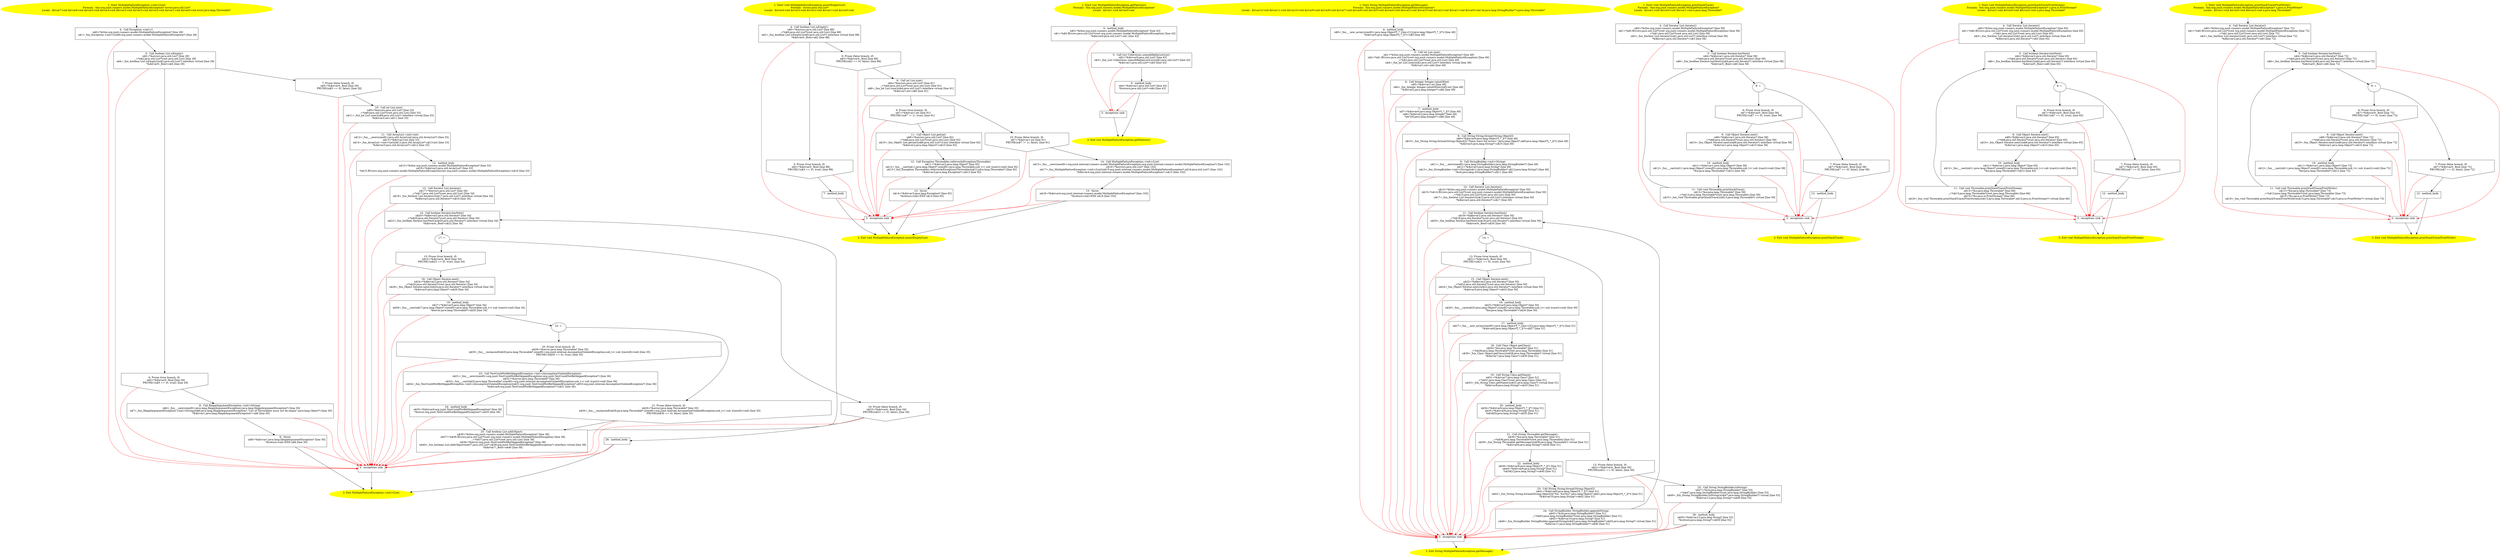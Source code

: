 /* @generated */
digraph cfg {
"org.junit.runners.model.MultipleFailureException.<init>(java.util.List).1a891c5f72d04e05962b5e5e0446dcdc_1" [label="1: Start MultipleFailureException.<init>(List)\nFormals:  this:org.junit.runners.model.MultipleFailureException* errors:java.util.List*\nLocals:  $irvar7:void $irvar6:void $irvar5:void $irvar4:void $bcvar2:void $irvar3:void $irvar2:void $irvar1:void $irvar0:void error:java.lang.Throwable* \n  " color=yellow style=filled]
	

	 "org.junit.runners.model.MultipleFailureException.<init>(java.util.List).1a891c5f72d04e05962b5e5e0446dcdc_1" -> "org.junit.runners.model.MultipleFailureException.<init>(java.util.List).1a891c5f72d04e05962b5e5e0446dcdc_4" ;
"org.junit.runners.model.MultipleFailureException.<init>(java.util.List).1a891c5f72d04e05962b5e5e0446dcdc_2" [label="2: Exit MultipleFailureException.<init>(List) \n  " color=yellow style=filled]
	

"org.junit.runners.model.MultipleFailureException.<init>(java.util.List).1a891c5f72d04e05962b5e5e0446dcdc_3" [label="3:  exceptions sink \n  " shape="box"]
	

	 "org.junit.runners.model.MultipleFailureException.<init>(java.util.List).1a891c5f72d04e05962b5e5e0446dcdc_3" -> "org.junit.runners.model.MultipleFailureException.<init>(java.util.List).1a891c5f72d04e05962b5e5e0446dcdc_2" ;
"org.junit.runners.model.MultipleFailureException.<init>(java.util.List).1a891c5f72d04e05962b5e5e0446dcdc_4" [label="4:  Call Exception.<init>() \n   n$0=*&this:org.junit.runners.model.MultipleFailureException* [line 28]\n  n$1=_fun_Exception.<init>()(n$0:org.junit.runners.model.MultipleFailureException*) [line 28]\n " shape="box"]
	

	 "org.junit.runners.model.MultipleFailureException.<init>(java.util.List).1a891c5f72d04e05962b5e5e0446dcdc_4" -> "org.junit.runners.model.MultipleFailureException.<init>(java.util.List).1a891c5f72d04e05962b5e5e0446dcdc_5" ;
	 "org.junit.runners.model.MultipleFailureException.<init>(java.util.List).1a891c5f72d04e05962b5e5e0446dcdc_4" -> "org.junit.runners.model.MultipleFailureException.<init>(java.util.List).1a891c5f72d04e05962b5e5e0446dcdc_3" [color="red" ];
"org.junit.runners.model.MultipleFailureException.<init>(java.util.List).1a891c5f72d04e05962b5e5e0446dcdc_5" [label="5:  Call boolean List.isEmpty() \n   n$2=*&errors:java.util.List* [line 29]\n  _=*n$2:java.util.List*(root java.util.List) [line 29]\n  n$4=_fun_boolean List.isEmpty()(n$2:java.util.List*) interface virtual [line 29]\n  *&$irvar0:_Bool=n$4 [line 29]\n " shape="box"]
	

	 "org.junit.runners.model.MultipleFailureException.<init>(java.util.List).1a891c5f72d04e05962b5e5e0446dcdc_5" -> "org.junit.runners.model.MultipleFailureException.<init>(java.util.List).1a891c5f72d04e05962b5e5e0446dcdc_6" ;
	 "org.junit.runners.model.MultipleFailureException.<init>(java.util.List).1a891c5f72d04e05962b5e5e0446dcdc_5" -> "org.junit.runners.model.MultipleFailureException.<init>(java.util.List).1a891c5f72d04e05962b5e5e0446dcdc_7" ;
	 "org.junit.runners.model.MultipleFailureException.<init>(java.util.List).1a891c5f72d04e05962b5e5e0446dcdc_5" -> "org.junit.runners.model.MultipleFailureException.<init>(java.util.List).1a891c5f72d04e05962b5e5e0446dcdc_3" [color="red" ];
"org.junit.runners.model.MultipleFailureException.<init>(java.util.List).1a891c5f72d04e05962b5e5e0446dcdc_6" [label="6: Prune (true branch, if) \n   n$5=*&$irvar0:_Bool [line 29]\n  PRUNE(!(n$5 == 0), true); [line 29]\n " shape="invhouse"]
	

	 "org.junit.runners.model.MultipleFailureException.<init>(java.util.List).1a891c5f72d04e05962b5e5e0446dcdc_6" -> "org.junit.runners.model.MultipleFailureException.<init>(java.util.List).1a891c5f72d04e05962b5e5e0446dcdc_8" ;
	 "org.junit.runners.model.MultipleFailureException.<init>(java.util.List).1a891c5f72d04e05962b5e5e0446dcdc_6" -> "org.junit.runners.model.MultipleFailureException.<init>(java.util.List).1a891c5f72d04e05962b5e5e0446dcdc_3" [color="red" ];
"org.junit.runners.model.MultipleFailureException.<init>(java.util.List).1a891c5f72d04e05962b5e5e0446dcdc_7" [label="7: Prune (false branch, if) \n   n$5=*&$irvar0:_Bool [line 29]\n  PRUNE((n$5 == 0), false); [line 29]\n " shape="invhouse"]
	

	 "org.junit.runners.model.MultipleFailureException.<init>(java.util.List).1a891c5f72d04e05962b5e5e0446dcdc_7" -> "org.junit.runners.model.MultipleFailureException.<init>(java.util.List).1a891c5f72d04e05962b5e5e0446dcdc_10" ;
	 "org.junit.runners.model.MultipleFailureException.<init>(java.util.List).1a891c5f72d04e05962b5e5e0446dcdc_7" -> "org.junit.runners.model.MultipleFailureException.<init>(java.util.List).1a891c5f72d04e05962b5e5e0446dcdc_3" [color="red" ];
"org.junit.runners.model.MultipleFailureException.<init>(java.util.List).1a891c5f72d04e05962b5e5e0446dcdc_8" [label="8:  Call IllegalArgumentException.<init>(String) \n   n$6=_fun___new(sizeof(t=java.lang.IllegalArgumentException):java.lang.IllegalArgumentException*) [line 30]\n  n$7=_fun_IllegalArgumentException.<init>(String)(n$6:java.lang.IllegalArgumentException*,\"List of Throwables must not be empty\":java.lang.Object*) [line 30]\n  *&$irvar1:java.lang.IllegalArgumentException*=n$6 [line 30]\n " shape="box"]
	

	 "org.junit.runners.model.MultipleFailureException.<init>(java.util.List).1a891c5f72d04e05962b5e5e0446dcdc_8" -> "org.junit.runners.model.MultipleFailureException.<init>(java.util.List).1a891c5f72d04e05962b5e5e0446dcdc_9" ;
	 "org.junit.runners.model.MultipleFailureException.<init>(java.util.List).1a891c5f72d04e05962b5e5e0446dcdc_8" -> "org.junit.runners.model.MultipleFailureException.<init>(java.util.List).1a891c5f72d04e05962b5e5e0446dcdc_3" [color="red" ];
"org.junit.runners.model.MultipleFailureException.<init>(java.util.List).1a891c5f72d04e05962b5e5e0446dcdc_9" [label="9:  throw \n   n$8=*&$irvar1:java.lang.IllegalArgumentException* [line 30]\n  *&return:void=EXN n$8 [line 30]\n " shape="box"]
	

	 "org.junit.runners.model.MultipleFailureException.<init>(java.util.List).1a891c5f72d04e05962b5e5e0446dcdc_9" -> "org.junit.runners.model.MultipleFailureException.<init>(java.util.List).1a891c5f72d04e05962b5e5e0446dcdc_2" ;
	 "org.junit.runners.model.MultipleFailureException.<init>(java.util.List).1a891c5f72d04e05962b5e5e0446dcdc_9" -> "org.junit.runners.model.MultipleFailureException.<init>(java.util.List).1a891c5f72d04e05962b5e5e0446dcdc_3" [color="red" ];
"org.junit.runners.model.MultipleFailureException.<init>(java.util.List).1a891c5f72d04e05962b5e5e0446dcdc_10" [label="10:  Call int List.size() \n   n$9=*&errors:java.util.List* [line 33]\n  _=*n$9:java.util.List*(root java.util.List) [line 33]\n  n$11=_fun_int List.size()(n$9:java.util.List*) interface virtual [line 33]\n  *&$irvar2:int=n$11 [line 33]\n " shape="box"]
	

	 "org.junit.runners.model.MultipleFailureException.<init>(java.util.List).1a891c5f72d04e05962b5e5e0446dcdc_10" -> "org.junit.runners.model.MultipleFailureException.<init>(java.util.List).1a891c5f72d04e05962b5e5e0446dcdc_11" ;
	 "org.junit.runners.model.MultipleFailureException.<init>(java.util.List).1a891c5f72d04e05962b5e5e0446dcdc_10" -> "org.junit.runners.model.MultipleFailureException.<init>(java.util.List).1a891c5f72d04e05962b5e5e0446dcdc_3" [color="red" ];
"org.junit.runners.model.MultipleFailureException.<init>(java.util.List).1a891c5f72d04e05962b5e5e0446dcdc_11" [label="11:  Call ArrayList.<init>(int) \n   n$12=_fun___new(sizeof(t=java.util.ArrayList):java.util.ArrayList*) [line 33]\n  n$13=*&$irvar2:int [line 33]\n  n$14=_fun_ArrayList.<init>(int)(n$12:java.util.ArrayList*,n$13:int) [line 33]\n  *&$irvar3:java.util.ArrayList*=n$12 [line 33]\n " shape="box"]
	

	 "org.junit.runners.model.MultipleFailureException.<init>(java.util.List).1a891c5f72d04e05962b5e5e0446dcdc_11" -> "org.junit.runners.model.MultipleFailureException.<init>(java.util.List).1a891c5f72d04e05962b5e5e0446dcdc_12" ;
	 "org.junit.runners.model.MultipleFailureException.<init>(java.util.List).1a891c5f72d04e05962b5e5e0446dcdc_11" -> "org.junit.runners.model.MultipleFailureException.<init>(java.util.List).1a891c5f72d04e05962b5e5e0446dcdc_3" [color="red" ];
"org.junit.runners.model.MultipleFailureException.<init>(java.util.List).1a891c5f72d04e05962b5e5e0446dcdc_12" [label="12:  method_body \n   n$15=*&this:org.junit.runners.model.MultipleFailureException* [line 33]\n  n$16=*&$irvar3:java.util.ArrayList* [line 33]\n  *n$15.fErrors:org.junit.runners.model.MultipleFailureException(root org.junit.runners.model.MultipleFailureException)=n$16 [line 33]\n " shape="box"]
	

	 "org.junit.runners.model.MultipleFailureException.<init>(java.util.List).1a891c5f72d04e05962b5e5e0446dcdc_12" -> "org.junit.runners.model.MultipleFailureException.<init>(java.util.List).1a891c5f72d04e05962b5e5e0446dcdc_13" ;
	 "org.junit.runners.model.MultipleFailureException.<init>(java.util.List).1a891c5f72d04e05962b5e5e0446dcdc_12" -> "org.junit.runners.model.MultipleFailureException.<init>(java.util.List).1a891c5f72d04e05962b5e5e0446dcdc_3" [color="red" ];
"org.junit.runners.model.MultipleFailureException.<init>(java.util.List).1a891c5f72d04e05962b5e5e0446dcdc_13" [label="13:  Call Iterator List.iterator() \n   n$17=*&errors:java.util.List* [line 34]\n  _=*n$17:java.util.List*(root java.util.List) [line 34]\n  n$19=_fun_Iterator List.iterator()(n$17:java.util.List*) interface virtual [line 34]\n  *&$bcvar2:java.util.Iterator*=n$19 [line 34]\n " shape="box"]
	

	 "org.junit.runners.model.MultipleFailureException.<init>(java.util.List).1a891c5f72d04e05962b5e5e0446dcdc_13" -> "org.junit.runners.model.MultipleFailureException.<init>(java.util.List).1a891c5f72d04e05962b5e5e0446dcdc_14" ;
	 "org.junit.runners.model.MultipleFailureException.<init>(java.util.List).1a891c5f72d04e05962b5e5e0446dcdc_13" -> "org.junit.runners.model.MultipleFailureException.<init>(java.util.List).1a891c5f72d04e05962b5e5e0446dcdc_3" [color="red" ];
"org.junit.runners.model.MultipleFailureException.<init>(java.util.List).1a891c5f72d04e05962b5e5e0446dcdc_14" [label="14:  Call boolean Iterator.hasNext() \n   n$20=*&$bcvar2:java.util.Iterator* [line 34]\n  _=*n$20:java.util.Iterator*(root java.util.Iterator) [line 34]\n  n$22=_fun_boolean Iterator.hasNext()(n$20:java.util.Iterator*) interface virtual [line 34]\n  *&$irvar4:_Bool=n$22 [line 34]\n " shape="box"]
	

	 "org.junit.runners.model.MultipleFailureException.<init>(java.util.List).1a891c5f72d04e05962b5e5e0446dcdc_14" -> "org.junit.runners.model.MultipleFailureException.<init>(java.util.List).1a891c5f72d04e05962b5e5e0446dcdc_17" ;
	 "org.junit.runners.model.MultipleFailureException.<init>(java.util.List).1a891c5f72d04e05962b5e5e0446dcdc_14" -> "org.junit.runners.model.MultipleFailureException.<init>(java.util.List).1a891c5f72d04e05962b5e5e0446dcdc_3" [color="red" ];
"org.junit.runners.model.MultipleFailureException.<init>(java.util.List).1a891c5f72d04e05962b5e5e0446dcdc_15" [label="15: Prune (true branch, if) \n   n$23=*&$irvar4:_Bool [line 34]\n  PRUNE(!(n$23 == 0), true); [line 34]\n " shape="invhouse"]
	

	 "org.junit.runners.model.MultipleFailureException.<init>(java.util.List).1a891c5f72d04e05962b5e5e0446dcdc_15" -> "org.junit.runners.model.MultipleFailureException.<init>(java.util.List).1a891c5f72d04e05962b5e5e0446dcdc_18" ;
	 "org.junit.runners.model.MultipleFailureException.<init>(java.util.List).1a891c5f72d04e05962b5e5e0446dcdc_15" -> "org.junit.runners.model.MultipleFailureException.<init>(java.util.List).1a891c5f72d04e05962b5e5e0446dcdc_3" [color="red" ];
"org.junit.runners.model.MultipleFailureException.<init>(java.util.List).1a891c5f72d04e05962b5e5e0446dcdc_16" [label="16: Prune (false branch, if) \n   n$23=*&$irvar4:_Bool [line 34]\n  PRUNE((n$23 == 0), false); [line 34]\n " shape="invhouse"]
	

	 "org.junit.runners.model.MultipleFailureException.<init>(java.util.List).1a891c5f72d04e05962b5e5e0446dcdc_16" -> "org.junit.runners.model.MultipleFailureException.<init>(java.util.List).1a891c5f72d04e05962b5e5e0446dcdc_26" ;
	 "org.junit.runners.model.MultipleFailureException.<init>(java.util.List).1a891c5f72d04e05962b5e5e0446dcdc_16" -> "org.junit.runners.model.MultipleFailureException.<init>(java.util.List).1a891c5f72d04e05962b5e5e0446dcdc_3" [color="red" ];
"org.junit.runners.model.MultipleFailureException.<init>(java.util.List).1a891c5f72d04e05962b5e5e0446dcdc_17" [label="17: + \n  " ]
	

	 "org.junit.runners.model.MultipleFailureException.<init>(java.util.List).1a891c5f72d04e05962b5e5e0446dcdc_17" -> "org.junit.runners.model.MultipleFailureException.<init>(java.util.List).1a891c5f72d04e05962b5e5e0446dcdc_15" ;
	 "org.junit.runners.model.MultipleFailureException.<init>(java.util.List).1a891c5f72d04e05962b5e5e0446dcdc_17" -> "org.junit.runners.model.MultipleFailureException.<init>(java.util.List).1a891c5f72d04e05962b5e5e0446dcdc_16" ;
"org.junit.runners.model.MultipleFailureException.<init>(java.util.List).1a891c5f72d04e05962b5e5e0446dcdc_18" [label="18:  Call Object Iterator.next() \n   n$24=*&$bcvar2:java.util.Iterator* [line 34]\n  _=*n$24:java.util.Iterator*(root java.util.Iterator) [line 34]\n  n$26=_fun_Object Iterator.next()(n$24:java.util.Iterator*) interface virtual [line 34]\n  *&$irvar5:java.lang.Object*=n$26 [line 34]\n " shape="box"]
	

	 "org.junit.runners.model.MultipleFailureException.<init>(java.util.List).1a891c5f72d04e05962b5e5e0446dcdc_18" -> "org.junit.runners.model.MultipleFailureException.<init>(java.util.List).1a891c5f72d04e05962b5e5e0446dcdc_19" ;
	 "org.junit.runners.model.MultipleFailureException.<init>(java.util.List).1a891c5f72d04e05962b5e5e0446dcdc_18" -> "org.junit.runners.model.MultipleFailureException.<init>(java.util.List).1a891c5f72d04e05962b5e5e0446dcdc_3" [color="red" ];
"org.junit.runners.model.MultipleFailureException.<init>(java.util.List).1a891c5f72d04e05962b5e5e0446dcdc_19" [label="19:  method_body \n   n$27=*&$irvar5:java.lang.Object* [line 34]\n  n$28=_fun___cast(n$27:java.lang.Object*,sizeof(t=java.lang.Throwable;sub_t=( sub )(cast)):void) [line 34]\n  *&error:java.lang.Throwable*=n$28 [line 34]\n " shape="box"]
	

	 "org.junit.runners.model.MultipleFailureException.<init>(java.util.List).1a891c5f72d04e05962b5e5e0446dcdc_19" -> "org.junit.runners.model.MultipleFailureException.<init>(java.util.List).1a891c5f72d04e05962b5e5e0446dcdc_22" ;
	 "org.junit.runners.model.MultipleFailureException.<init>(java.util.List).1a891c5f72d04e05962b5e5e0446dcdc_19" -> "org.junit.runners.model.MultipleFailureException.<init>(java.util.List).1a891c5f72d04e05962b5e5e0446dcdc_3" [color="red" ];
"org.junit.runners.model.MultipleFailureException.<init>(java.util.List).1a891c5f72d04e05962b5e5e0446dcdc_20" [label="20: Prune (true branch, if) \n   n$29=*&error:java.lang.Throwable* [line 35]\n  n$30=_fun___instanceof(n$29:java.lang.Throwable*,sizeof(t=org.junit.internal.AssumptionViolatedException;sub_t=( sub )(instof)):void) [line 35]\n  PRUNE(!(n$30 == 0), true); [line 35]\n " shape="invhouse"]
	

	 "org.junit.runners.model.MultipleFailureException.<init>(java.util.List).1a891c5f72d04e05962b5e5e0446dcdc_20" -> "org.junit.runners.model.MultipleFailureException.<init>(java.util.List).1a891c5f72d04e05962b5e5e0446dcdc_23" ;
	 "org.junit.runners.model.MultipleFailureException.<init>(java.util.List).1a891c5f72d04e05962b5e5e0446dcdc_20" -> "org.junit.runners.model.MultipleFailureException.<init>(java.util.List).1a891c5f72d04e05962b5e5e0446dcdc_3" [color="red" ];
"org.junit.runners.model.MultipleFailureException.<init>(java.util.List).1a891c5f72d04e05962b5e5e0446dcdc_21" [label="21: Prune (false branch, if) \n   n$29=*&error:java.lang.Throwable* [line 35]\n  n$30=_fun___instanceof(n$29:java.lang.Throwable*,sizeof(t=org.junit.internal.AssumptionViolatedException;sub_t=( sub )(instof)):void) [line 35]\n  PRUNE((n$30 == 0), false); [line 35]\n " shape="invhouse"]
	

	 "org.junit.runners.model.MultipleFailureException.<init>(java.util.List).1a891c5f72d04e05962b5e5e0446dcdc_21" -> "org.junit.runners.model.MultipleFailureException.<init>(java.util.List).1a891c5f72d04e05962b5e5e0446dcdc_25" ;
	 "org.junit.runners.model.MultipleFailureException.<init>(java.util.List).1a891c5f72d04e05962b5e5e0446dcdc_21" -> "org.junit.runners.model.MultipleFailureException.<init>(java.util.List).1a891c5f72d04e05962b5e5e0446dcdc_3" [color="red" ];
"org.junit.runners.model.MultipleFailureException.<init>(java.util.List).1a891c5f72d04e05962b5e5e0446dcdc_22" [label="22: + \n  " ]
	

	 "org.junit.runners.model.MultipleFailureException.<init>(java.util.List).1a891c5f72d04e05962b5e5e0446dcdc_22" -> "org.junit.runners.model.MultipleFailureException.<init>(java.util.List).1a891c5f72d04e05962b5e5e0446dcdc_20" ;
	 "org.junit.runners.model.MultipleFailureException.<init>(java.util.List).1a891c5f72d04e05962b5e5e0446dcdc_22" -> "org.junit.runners.model.MultipleFailureException.<init>(java.util.List).1a891c5f72d04e05962b5e5e0446dcdc_21" ;
"org.junit.runners.model.MultipleFailureException.<init>(java.util.List).1a891c5f72d04e05962b5e5e0446dcdc_23" [label="23:  Call TestCouldNotBeSkippedException.<init>(AssumptionViolatedException) \n   n$31=_fun___new(sizeof(t=org.junit.TestCouldNotBeSkippedException):org.junit.TestCouldNotBeSkippedException*) [line 36]\n  n$32=*&error:java.lang.Throwable* [line 36]\n  n$33=_fun___cast(n$32:java.lang.Throwable*,sizeof(t=org.junit.internal.AssumptionViolatedException;sub_t=( sub )(cast)):void) [line 36]\n  n$34=_fun_TestCouldNotBeSkippedException.<init>(AssumptionViolatedException)(n$31:org.junit.TestCouldNotBeSkippedException*,n$33:org.junit.internal.AssumptionViolatedException*) [line 36]\n  *&$irvar6:org.junit.TestCouldNotBeSkippedException*=n$31 [line 36]\n " shape="box"]
	

	 "org.junit.runners.model.MultipleFailureException.<init>(java.util.List).1a891c5f72d04e05962b5e5e0446dcdc_23" -> "org.junit.runners.model.MultipleFailureException.<init>(java.util.List).1a891c5f72d04e05962b5e5e0446dcdc_24" ;
	 "org.junit.runners.model.MultipleFailureException.<init>(java.util.List).1a891c5f72d04e05962b5e5e0446dcdc_23" -> "org.junit.runners.model.MultipleFailureException.<init>(java.util.List).1a891c5f72d04e05962b5e5e0446dcdc_3" [color="red" ];
"org.junit.runners.model.MultipleFailureException.<init>(java.util.List).1a891c5f72d04e05962b5e5e0446dcdc_24" [label="24:  method_body \n   n$35=*&$irvar6:org.junit.TestCouldNotBeSkippedException* [line 36]\n  *&error:org.junit.TestCouldNotBeSkippedException*=n$35 [line 36]\n " shape="box"]
	

	 "org.junit.runners.model.MultipleFailureException.<init>(java.util.List).1a891c5f72d04e05962b5e5e0446dcdc_24" -> "org.junit.runners.model.MultipleFailureException.<init>(java.util.List).1a891c5f72d04e05962b5e5e0446dcdc_25" ;
	 "org.junit.runners.model.MultipleFailureException.<init>(java.util.List).1a891c5f72d04e05962b5e5e0446dcdc_24" -> "org.junit.runners.model.MultipleFailureException.<init>(java.util.List).1a891c5f72d04e05962b5e5e0446dcdc_3" [color="red" ];
"org.junit.runners.model.MultipleFailureException.<init>(java.util.List).1a891c5f72d04e05962b5e5e0446dcdc_25" [label="25:  Call boolean List.add(Object) \n   n$36=*&this:org.junit.runners.model.MultipleFailureException* [line 38]\n  n$37=*n$36.fErrors:java.util.List*(root org.junit.runners.model.MultipleFailureException) [line 38]\n  _=*n$37:java.util.List*(root java.util.List) [line 38]\n  n$39=*&error:org.junit.TestCouldNotBeSkippedException* [line 38]\n  n$40=_fun_boolean List.add(Object)(n$37:java.util.List*,n$39:org.junit.TestCouldNotBeSkippedException*) interface virtual [line 38]\n  *&$irvar7:_Bool=n$40 [line 38]\n " shape="box"]
	

	 "org.junit.runners.model.MultipleFailureException.<init>(java.util.List).1a891c5f72d04e05962b5e5e0446dcdc_25" -> "org.junit.runners.model.MultipleFailureException.<init>(java.util.List).1a891c5f72d04e05962b5e5e0446dcdc_14" ;
	 "org.junit.runners.model.MultipleFailureException.<init>(java.util.List).1a891c5f72d04e05962b5e5e0446dcdc_25" -> "org.junit.runners.model.MultipleFailureException.<init>(java.util.List).1a891c5f72d04e05962b5e5e0446dcdc_3" [color="red" ];
"org.junit.runners.model.MultipleFailureException.<init>(java.util.List).1a891c5f72d04e05962b5e5e0446dcdc_26" [label="26:  method_body \n  " shape="box"]
	

	 "org.junit.runners.model.MultipleFailureException.<init>(java.util.List).1a891c5f72d04e05962b5e5e0446dcdc_26" -> "org.junit.runners.model.MultipleFailureException.<init>(java.util.List).1a891c5f72d04e05962b5e5e0446dcdc_2" ;
	 "org.junit.runners.model.MultipleFailureException.<init>(java.util.List).1a891c5f72d04e05962b5e5e0446dcdc_26" -> "org.junit.runners.model.MultipleFailureException.<init>(java.util.List).1a891c5f72d04e05962b5e5e0446dcdc_3" [color="red" ];
"org.junit.runners.model.MultipleFailureException.assertEmpty(java.util.List):void.3b519d8e8ab5e5b9f2a05aa6136239a0_1" [label="1: Start void MultipleFailureException.assertEmpty(List)\nFormals:  errors:java.util.List*\nLocals:  $irvar4:void $irvar3:void $irvar2:void $irvar1:void $irvar0:void \n  " color=yellow style=filled]
	

	 "org.junit.runners.model.MultipleFailureException.assertEmpty(java.util.List):void.3b519d8e8ab5e5b9f2a05aa6136239a0_1" -> "org.junit.runners.model.MultipleFailureException.assertEmpty(java.util.List):void.3b519d8e8ab5e5b9f2a05aa6136239a0_4" ;
"org.junit.runners.model.MultipleFailureException.assertEmpty(java.util.List):void.3b519d8e8ab5e5b9f2a05aa6136239a0_2" [label="2: Exit void MultipleFailureException.assertEmpty(List) \n  " color=yellow style=filled]
	

"org.junit.runners.model.MultipleFailureException.assertEmpty(java.util.List):void.3b519d8e8ab5e5b9f2a05aa6136239a0_3" [label="3:  exceptions sink \n  " shape="box"]
	

	 "org.junit.runners.model.MultipleFailureException.assertEmpty(java.util.List):void.3b519d8e8ab5e5b9f2a05aa6136239a0_3" -> "org.junit.runners.model.MultipleFailureException.assertEmpty(java.util.List):void.3b519d8e8ab5e5b9f2a05aa6136239a0_2" ;
"org.junit.runners.model.MultipleFailureException.assertEmpty(java.util.List):void.3b519d8e8ab5e5b9f2a05aa6136239a0_4" [label="4:  Call boolean List.isEmpty() \n   n$0=*&errors:java.util.List* [line 88]\n  _=*n$0:java.util.List*(root java.util.List) [line 88]\n  n$2=_fun_boolean List.isEmpty()(n$0:java.util.List*) interface virtual [line 88]\n  *&$irvar0:_Bool=n$2 [line 88]\n " shape="box"]
	

	 "org.junit.runners.model.MultipleFailureException.assertEmpty(java.util.List):void.3b519d8e8ab5e5b9f2a05aa6136239a0_4" -> "org.junit.runners.model.MultipleFailureException.assertEmpty(java.util.List):void.3b519d8e8ab5e5b9f2a05aa6136239a0_5" ;
	 "org.junit.runners.model.MultipleFailureException.assertEmpty(java.util.List):void.3b519d8e8ab5e5b9f2a05aa6136239a0_4" -> "org.junit.runners.model.MultipleFailureException.assertEmpty(java.util.List):void.3b519d8e8ab5e5b9f2a05aa6136239a0_6" ;
	 "org.junit.runners.model.MultipleFailureException.assertEmpty(java.util.List):void.3b519d8e8ab5e5b9f2a05aa6136239a0_4" -> "org.junit.runners.model.MultipleFailureException.assertEmpty(java.util.List):void.3b519d8e8ab5e5b9f2a05aa6136239a0_3" [color="red" ];
"org.junit.runners.model.MultipleFailureException.assertEmpty(java.util.List):void.3b519d8e8ab5e5b9f2a05aa6136239a0_5" [label="5: Prune (true branch, if) \n   n$3=*&$irvar0:_Bool [line 88]\n  PRUNE(!(n$3 == 0), true); [line 88]\n " shape="invhouse"]
	

	 "org.junit.runners.model.MultipleFailureException.assertEmpty(java.util.List):void.3b519d8e8ab5e5b9f2a05aa6136239a0_5" -> "org.junit.runners.model.MultipleFailureException.assertEmpty(java.util.List):void.3b519d8e8ab5e5b9f2a05aa6136239a0_7" ;
	 "org.junit.runners.model.MultipleFailureException.assertEmpty(java.util.List):void.3b519d8e8ab5e5b9f2a05aa6136239a0_5" -> "org.junit.runners.model.MultipleFailureException.assertEmpty(java.util.List):void.3b519d8e8ab5e5b9f2a05aa6136239a0_3" [color="red" ];
"org.junit.runners.model.MultipleFailureException.assertEmpty(java.util.List):void.3b519d8e8ab5e5b9f2a05aa6136239a0_6" [label="6: Prune (false branch, if) \n   n$3=*&$irvar0:_Bool [line 88]\n  PRUNE((n$3 == 0), false); [line 88]\n " shape="invhouse"]
	

	 "org.junit.runners.model.MultipleFailureException.assertEmpty(java.util.List):void.3b519d8e8ab5e5b9f2a05aa6136239a0_6" -> "org.junit.runners.model.MultipleFailureException.assertEmpty(java.util.List):void.3b519d8e8ab5e5b9f2a05aa6136239a0_8" ;
	 "org.junit.runners.model.MultipleFailureException.assertEmpty(java.util.List):void.3b519d8e8ab5e5b9f2a05aa6136239a0_6" -> "org.junit.runners.model.MultipleFailureException.assertEmpty(java.util.List):void.3b519d8e8ab5e5b9f2a05aa6136239a0_3" [color="red" ];
"org.junit.runners.model.MultipleFailureException.assertEmpty(java.util.List):void.3b519d8e8ab5e5b9f2a05aa6136239a0_7" [label="7:  method_body \n  " shape="box"]
	

	 "org.junit.runners.model.MultipleFailureException.assertEmpty(java.util.List):void.3b519d8e8ab5e5b9f2a05aa6136239a0_7" -> "org.junit.runners.model.MultipleFailureException.assertEmpty(java.util.List):void.3b519d8e8ab5e5b9f2a05aa6136239a0_2" ;
	 "org.junit.runners.model.MultipleFailureException.assertEmpty(java.util.List):void.3b519d8e8ab5e5b9f2a05aa6136239a0_7" -> "org.junit.runners.model.MultipleFailureException.assertEmpty(java.util.List):void.3b519d8e8ab5e5b9f2a05aa6136239a0_3" [color="red" ];
"org.junit.runners.model.MultipleFailureException.assertEmpty(java.util.List):void.3b519d8e8ab5e5b9f2a05aa6136239a0_8" [label="8:  Call int List.size() \n   n$4=*&errors:java.util.List* [line 91]\n  _=*n$4:java.util.List*(root java.util.List) [line 91]\n  n$6=_fun_int List.size()(n$4:java.util.List*) interface virtual [line 91]\n  *&$irvar1:int=n$6 [line 91]\n " shape="box"]
	

	 "org.junit.runners.model.MultipleFailureException.assertEmpty(java.util.List):void.3b519d8e8ab5e5b9f2a05aa6136239a0_8" -> "org.junit.runners.model.MultipleFailureException.assertEmpty(java.util.List):void.3b519d8e8ab5e5b9f2a05aa6136239a0_9" ;
	 "org.junit.runners.model.MultipleFailureException.assertEmpty(java.util.List):void.3b519d8e8ab5e5b9f2a05aa6136239a0_8" -> "org.junit.runners.model.MultipleFailureException.assertEmpty(java.util.List):void.3b519d8e8ab5e5b9f2a05aa6136239a0_10" ;
	 "org.junit.runners.model.MultipleFailureException.assertEmpty(java.util.List):void.3b519d8e8ab5e5b9f2a05aa6136239a0_8" -> "org.junit.runners.model.MultipleFailureException.assertEmpty(java.util.List):void.3b519d8e8ab5e5b9f2a05aa6136239a0_3" [color="red" ];
"org.junit.runners.model.MultipleFailureException.assertEmpty(java.util.List):void.3b519d8e8ab5e5b9f2a05aa6136239a0_9" [label="9: Prune (true branch, if) \n   n$7=*&$irvar1:int [line 91]\n  PRUNE(!(n$7 != 1), true); [line 91]\n " shape="invhouse"]
	

	 "org.junit.runners.model.MultipleFailureException.assertEmpty(java.util.List):void.3b519d8e8ab5e5b9f2a05aa6136239a0_9" -> "org.junit.runners.model.MultipleFailureException.assertEmpty(java.util.List):void.3b519d8e8ab5e5b9f2a05aa6136239a0_11" ;
	 "org.junit.runners.model.MultipleFailureException.assertEmpty(java.util.List):void.3b519d8e8ab5e5b9f2a05aa6136239a0_9" -> "org.junit.runners.model.MultipleFailureException.assertEmpty(java.util.List):void.3b519d8e8ab5e5b9f2a05aa6136239a0_3" [color="red" ];
"org.junit.runners.model.MultipleFailureException.assertEmpty(java.util.List):void.3b519d8e8ab5e5b9f2a05aa6136239a0_10" [label="10: Prune (false branch, if) \n   n$7=*&$irvar1:int [line 91]\n  PRUNE((n$7 != 1), false); [line 91]\n " shape="invhouse"]
	

	 "org.junit.runners.model.MultipleFailureException.assertEmpty(java.util.List):void.3b519d8e8ab5e5b9f2a05aa6136239a0_10" -> "org.junit.runners.model.MultipleFailureException.assertEmpty(java.util.List):void.3b519d8e8ab5e5b9f2a05aa6136239a0_14" ;
	 "org.junit.runners.model.MultipleFailureException.assertEmpty(java.util.List):void.3b519d8e8ab5e5b9f2a05aa6136239a0_10" -> "org.junit.runners.model.MultipleFailureException.assertEmpty(java.util.List):void.3b519d8e8ab5e5b9f2a05aa6136239a0_3" [color="red" ];
"org.junit.runners.model.MultipleFailureException.assertEmpty(java.util.List):void.3b519d8e8ab5e5b9f2a05aa6136239a0_11" [label="11:  Call Object List.get(int) \n   n$8=*&errors:java.util.List* [line 92]\n  _=*n$8:java.util.List*(root java.util.List) [line 92]\n  n$10=_fun_Object List.get(int)(n$8:java.util.List*,0:int) interface virtual [line 92]\n  *&$irvar2:java.lang.Object*=n$10 [line 92]\n " shape="box"]
	

	 "org.junit.runners.model.MultipleFailureException.assertEmpty(java.util.List):void.3b519d8e8ab5e5b9f2a05aa6136239a0_11" -> "org.junit.runners.model.MultipleFailureException.assertEmpty(java.util.List):void.3b519d8e8ab5e5b9f2a05aa6136239a0_12" ;
	 "org.junit.runners.model.MultipleFailureException.assertEmpty(java.util.List):void.3b519d8e8ab5e5b9f2a05aa6136239a0_11" -> "org.junit.runners.model.MultipleFailureException.assertEmpty(java.util.List):void.3b519d8e8ab5e5b9f2a05aa6136239a0_3" [color="red" ];
"org.junit.runners.model.MultipleFailureException.assertEmpty(java.util.List):void.3b519d8e8ab5e5b9f2a05aa6136239a0_12" [label="12:  Call Exception Throwables.rethrowAsException(Throwable) \n   n$11=*&$irvar2:java.lang.Object* [line 92]\n  n$12=_fun___cast(n$11:java.lang.Object*,sizeof(t=java.lang.Throwable;sub_t=( sub )(cast)):void) [line 92]\n  n$13=_fun_Exception Throwables.rethrowAsException(Throwable)(n$12:java.lang.Throwable*) [line 92]\n  *&$irvar3:java.lang.Exception*=n$13 [line 92]\n " shape="box"]
	

	 "org.junit.runners.model.MultipleFailureException.assertEmpty(java.util.List):void.3b519d8e8ab5e5b9f2a05aa6136239a0_12" -> "org.junit.runners.model.MultipleFailureException.assertEmpty(java.util.List):void.3b519d8e8ab5e5b9f2a05aa6136239a0_13" ;
	 "org.junit.runners.model.MultipleFailureException.assertEmpty(java.util.List):void.3b519d8e8ab5e5b9f2a05aa6136239a0_12" -> "org.junit.runners.model.MultipleFailureException.assertEmpty(java.util.List):void.3b519d8e8ab5e5b9f2a05aa6136239a0_3" [color="red" ];
"org.junit.runners.model.MultipleFailureException.assertEmpty(java.util.List):void.3b519d8e8ab5e5b9f2a05aa6136239a0_13" [label="13:  throw \n   n$14=*&$irvar3:java.lang.Exception* [line 92]\n  *&return:void=EXN n$14 [line 92]\n " shape="box"]
	

	 "org.junit.runners.model.MultipleFailureException.assertEmpty(java.util.List):void.3b519d8e8ab5e5b9f2a05aa6136239a0_13" -> "org.junit.runners.model.MultipleFailureException.assertEmpty(java.util.List):void.3b519d8e8ab5e5b9f2a05aa6136239a0_2" ;
	 "org.junit.runners.model.MultipleFailureException.assertEmpty(java.util.List):void.3b519d8e8ab5e5b9f2a05aa6136239a0_13" -> "org.junit.runners.model.MultipleFailureException.assertEmpty(java.util.List):void.3b519d8e8ab5e5b9f2a05aa6136239a0_3" [color="red" ];
"org.junit.runners.model.MultipleFailureException.assertEmpty(java.util.List):void.3b519d8e8ab5e5b9f2a05aa6136239a0_14" [label="14:  Call MultipleFailureException.<init>(List) \n   n$15=_fun___new(sizeof(t=org.junit.internal.runners.model.MultipleFailureException):org.junit.internal.runners.model.MultipleFailureException*) [line 102]\n  n$16=*&errors:java.util.List* [line 102]\n  n$17=_fun_MultipleFailureException.<init>(List)(n$15:org.junit.internal.runners.model.MultipleFailureException*,n$16:java.util.List*) [line 102]\n  *&$irvar4:org.junit.internal.runners.model.MultipleFailureException*=n$15 [line 102]\n " shape="box"]
	

	 "org.junit.runners.model.MultipleFailureException.assertEmpty(java.util.List):void.3b519d8e8ab5e5b9f2a05aa6136239a0_14" -> "org.junit.runners.model.MultipleFailureException.assertEmpty(java.util.List):void.3b519d8e8ab5e5b9f2a05aa6136239a0_15" ;
	 "org.junit.runners.model.MultipleFailureException.assertEmpty(java.util.List):void.3b519d8e8ab5e5b9f2a05aa6136239a0_14" -> "org.junit.runners.model.MultipleFailureException.assertEmpty(java.util.List):void.3b519d8e8ab5e5b9f2a05aa6136239a0_3" [color="red" ];
"org.junit.runners.model.MultipleFailureException.assertEmpty(java.util.List):void.3b519d8e8ab5e5b9f2a05aa6136239a0_15" [label="15:  throw \n   n$18=*&$irvar4:org.junit.internal.runners.model.MultipleFailureException* [line 102]\n  *&return:void=EXN n$18 [line 102]\n " shape="box"]
	

	 "org.junit.runners.model.MultipleFailureException.assertEmpty(java.util.List):void.3b519d8e8ab5e5b9f2a05aa6136239a0_15" -> "org.junit.runners.model.MultipleFailureException.assertEmpty(java.util.List):void.3b519d8e8ab5e5b9f2a05aa6136239a0_2" ;
	 "org.junit.runners.model.MultipleFailureException.assertEmpty(java.util.List):void.3b519d8e8ab5e5b9f2a05aa6136239a0_15" -> "org.junit.runners.model.MultipleFailureException.assertEmpty(java.util.List):void.3b519d8e8ab5e5b9f2a05aa6136239a0_3" [color="red" ];
"org.junit.runners.model.MultipleFailureException.getFailures():java.util.List.857536b451ae6e223e078720e11ae3a2_1" [label="1: Start List MultipleFailureException.getFailures()\nFormals:  this:org.junit.runners.model.MultipleFailureException*\nLocals:  $irvar1:void $irvar0:void \n  " color=yellow style=filled]
	

	 "org.junit.runners.model.MultipleFailureException.getFailures():java.util.List.857536b451ae6e223e078720e11ae3a2_1" -> "org.junit.runners.model.MultipleFailureException.getFailures():java.util.List.857536b451ae6e223e078720e11ae3a2_4" ;
"org.junit.runners.model.MultipleFailureException.getFailures():java.util.List.857536b451ae6e223e078720e11ae3a2_2" [label="2: Exit List MultipleFailureException.getFailures() \n  " color=yellow style=filled]
	

"org.junit.runners.model.MultipleFailureException.getFailures():java.util.List.857536b451ae6e223e078720e11ae3a2_3" [label="3:  exceptions sink \n  " shape="box"]
	

	 "org.junit.runners.model.MultipleFailureException.getFailures():java.util.List.857536b451ae6e223e078720e11ae3a2_3" -> "org.junit.runners.model.MultipleFailureException.getFailures():java.util.List.857536b451ae6e223e078720e11ae3a2_2" ;
"org.junit.runners.model.MultipleFailureException.getFailures():java.util.List.857536b451ae6e223e078720e11ae3a2_4" [label="4:  method_body \n   n$0=*&this:org.junit.runners.model.MultipleFailureException* [line 43]\n  n$1=*n$0.fErrors:java.util.List*(root org.junit.runners.model.MultipleFailureException) [line 43]\n  *&$irvar0:java.util.List*=n$1 [line 43]\n " shape="box"]
	

	 "org.junit.runners.model.MultipleFailureException.getFailures():java.util.List.857536b451ae6e223e078720e11ae3a2_4" -> "org.junit.runners.model.MultipleFailureException.getFailures():java.util.List.857536b451ae6e223e078720e11ae3a2_5" ;
	 "org.junit.runners.model.MultipleFailureException.getFailures():java.util.List.857536b451ae6e223e078720e11ae3a2_4" -> "org.junit.runners.model.MultipleFailureException.getFailures():java.util.List.857536b451ae6e223e078720e11ae3a2_3" [color="red" ];
"org.junit.runners.model.MultipleFailureException.getFailures():java.util.List.857536b451ae6e223e078720e11ae3a2_5" [label="5:  Call List Collections.unmodifiableList(List) \n   n$2=*&$irvar0:java.util.List* [line 43]\n  n$3=_fun_List Collections.unmodifiableList(List)(n$2:java.util.List*) [line 43]\n  *&$irvar1:java.util.List*=n$3 [line 43]\n " shape="box"]
	

	 "org.junit.runners.model.MultipleFailureException.getFailures():java.util.List.857536b451ae6e223e078720e11ae3a2_5" -> "org.junit.runners.model.MultipleFailureException.getFailures():java.util.List.857536b451ae6e223e078720e11ae3a2_6" ;
	 "org.junit.runners.model.MultipleFailureException.getFailures():java.util.List.857536b451ae6e223e078720e11ae3a2_5" -> "org.junit.runners.model.MultipleFailureException.getFailures():java.util.List.857536b451ae6e223e078720e11ae3a2_3" [color="red" ];
"org.junit.runners.model.MultipleFailureException.getFailures():java.util.List.857536b451ae6e223e078720e11ae3a2_6" [label="6:  method_body \n   n$4=*&$irvar1:java.util.List* [line 43]\n  *&return:java.util.List*=n$4 [line 43]\n " shape="box"]
	

	 "org.junit.runners.model.MultipleFailureException.getFailures():java.util.List.857536b451ae6e223e078720e11ae3a2_6" -> "org.junit.runners.model.MultipleFailureException.getFailures():java.util.List.857536b451ae6e223e078720e11ae3a2_2" ;
	 "org.junit.runners.model.MultipleFailureException.getFailures():java.util.List.857536b451ae6e223e078720e11ae3a2_6" -> "org.junit.runners.model.MultipleFailureException.getFailures():java.util.List.857536b451ae6e223e078720e11ae3a2_3" [color="red" ];
"org.junit.runners.model.MultipleFailureException.getMessage():java.lang.String.0b9824ed9eb032155c3c1615f123d3d9_1" [label="1: Start String MultipleFailureException.getMessage()\nFormals:  this:org.junit.runners.model.MultipleFailureException*\nLocals:  $irvar12:void $irvar11:void $irvar10:void $irvar9:void $irvar8:void $irvar7:void $irvar6:void $irvar5:void $irvar4:void $bcvar2:void $irvar3:void $irvar2:void $irvar1:void $irvar0:void sb:java.lang.StringBuilder* e:java.lang.Throwable* \n  " color=yellow style=filled]
	

	 "org.junit.runners.model.MultipleFailureException.getMessage():java.lang.String.0b9824ed9eb032155c3c1615f123d3d9_1" -> "org.junit.runners.model.MultipleFailureException.getMessage():java.lang.String.0b9824ed9eb032155c3c1615f123d3d9_4" ;
"org.junit.runners.model.MultipleFailureException.getMessage():java.lang.String.0b9824ed9eb032155c3c1615f123d3d9_2" [label="2: Exit String MultipleFailureException.getMessage() \n  " color=yellow style=filled]
	

"org.junit.runners.model.MultipleFailureException.getMessage():java.lang.String.0b9824ed9eb032155c3c1615f123d3d9_3" [label="3:  exceptions sink \n  " shape="box"]
	

	 "org.junit.runners.model.MultipleFailureException.getMessage():java.lang.String.0b9824ed9eb032155c3c1615f123d3d9_3" -> "org.junit.runners.model.MultipleFailureException.getMessage():java.lang.String.0b9824ed9eb032155c3c1615f123d3d9_2" ;
"org.junit.runners.model.MultipleFailureException.getMessage():java.lang.String.0b9824ed9eb032155c3c1615f123d3d9_4" [label="4:  method_body \n   n$0=_fun___new_array(sizeof(t=java.lang.Object*[_*_];len=[1]):java.lang.Object*[_*_](*)) [line 48]\n  *&$irvar0:java.lang.Object*[_*_](*)=n$0 [line 48]\n " shape="box"]
	

	 "org.junit.runners.model.MultipleFailureException.getMessage():java.lang.String.0b9824ed9eb032155c3c1615f123d3d9_4" -> "org.junit.runners.model.MultipleFailureException.getMessage():java.lang.String.0b9824ed9eb032155c3c1615f123d3d9_5" ;
	 "org.junit.runners.model.MultipleFailureException.getMessage():java.lang.String.0b9824ed9eb032155c3c1615f123d3d9_4" -> "org.junit.runners.model.MultipleFailureException.getMessage():java.lang.String.0b9824ed9eb032155c3c1615f123d3d9_3" [color="red" ];
"org.junit.runners.model.MultipleFailureException.getMessage():java.lang.String.0b9824ed9eb032155c3c1615f123d3d9_5" [label="5:  Call int List.size() \n   n$1=*&this:org.junit.runners.model.MultipleFailureException* [line 49]\n  n$2=*n$1.fErrors:java.util.List*(root org.junit.runners.model.MultipleFailureException) [line 49]\n  _=*n$2:java.util.List*(root java.util.List) [line 49]\n  n$4=_fun_int List.size()(n$2:java.util.List*) interface virtual [line 49]\n  *&$irvar1:int=n$4 [line 49]\n " shape="box"]
	

	 "org.junit.runners.model.MultipleFailureException.getMessage():java.lang.String.0b9824ed9eb032155c3c1615f123d3d9_5" -> "org.junit.runners.model.MultipleFailureException.getMessage():java.lang.String.0b9824ed9eb032155c3c1615f123d3d9_6" ;
	 "org.junit.runners.model.MultipleFailureException.getMessage():java.lang.String.0b9824ed9eb032155c3c1615f123d3d9_5" -> "org.junit.runners.model.MultipleFailureException.getMessage():java.lang.String.0b9824ed9eb032155c3c1615f123d3d9_3" [color="red" ];
"org.junit.runners.model.MultipleFailureException.getMessage():java.lang.String.0b9824ed9eb032155c3c1615f123d3d9_6" [label="6:  Call Integer Integer.valueOf(int) \n   n$5=*&$irvar1:int [line 49]\n  n$6=_fun_Integer Integer.valueOf(int)(n$5:int) [line 49]\n  *&$irvar2:java.lang.Integer*=n$6 [line 49]\n " shape="box"]
	

	 "org.junit.runners.model.MultipleFailureException.getMessage():java.lang.String.0b9824ed9eb032155c3c1615f123d3d9_6" -> "org.junit.runners.model.MultipleFailureException.getMessage():java.lang.String.0b9824ed9eb032155c3c1615f123d3d9_7" ;
	 "org.junit.runners.model.MultipleFailureException.getMessage():java.lang.String.0b9824ed9eb032155c3c1615f123d3d9_6" -> "org.junit.runners.model.MultipleFailureException.getMessage():java.lang.String.0b9824ed9eb032155c3c1615f123d3d9_3" [color="red" ];
"org.junit.runners.model.MultipleFailureException.getMessage():java.lang.String.0b9824ed9eb032155c3c1615f123d3d9_7" [label="7:  method_body \n   n$7=*&$irvar0:java.lang.Object*[_*_](*) [line 49]\n  n$8=*&$irvar2:java.lang.Integer* [line 49]\n  *n$7[0]:java.lang.Integer*=n$8 [line 49]\n " shape="box"]
	

	 "org.junit.runners.model.MultipleFailureException.getMessage():java.lang.String.0b9824ed9eb032155c3c1615f123d3d9_7" -> "org.junit.runners.model.MultipleFailureException.getMessage():java.lang.String.0b9824ed9eb032155c3c1615f123d3d9_8" ;
	 "org.junit.runners.model.MultipleFailureException.getMessage():java.lang.String.0b9824ed9eb032155c3c1615f123d3d9_7" -> "org.junit.runners.model.MultipleFailureException.getMessage():java.lang.String.0b9824ed9eb032155c3c1615f123d3d9_3" [color="red" ];
"org.junit.runners.model.MultipleFailureException.getMessage():java.lang.String.0b9824ed9eb032155c3c1615f123d3d9_8" [label="8:  Call String String.format(String,Object[]) \n   n$9=*&$irvar0:java.lang.Object*[_*_](*) [line 49]\n  n$10=_fun_String String.format(String,Object[])(\"There were %d errors:\":java.lang.Object*,n$9:java.lang.Object*[_*_](*)) [line 49]\n  *&$irvar3:java.lang.String*=n$10 [line 49]\n " shape="box"]
	

	 "org.junit.runners.model.MultipleFailureException.getMessage():java.lang.String.0b9824ed9eb032155c3c1615f123d3d9_8" -> "org.junit.runners.model.MultipleFailureException.getMessage():java.lang.String.0b9824ed9eb032155c3c1615f123d3d9_9" ;
	 "org.junit.runners.model.MultipleFailureException.getMessage():java.lang.String.0b9824ed9eb032155c3c1615f123d3d9_8" -> "org.junit.runners.model.MultipleFailureException.getMessage():java.lang.String.0b9824ed9eb032155c3c1615f123d3d9_3" [color="red" ];
"org.junit.runners.model.MultipleFailureException.getMessage():java.lang.String.0b9824ed9eb032155c3c1615f123d3d9_9" [label="9:  Call StringBuilder.<init>(String) \n   n$11=_fun___new(sizeof(t=java.lang.StringBuilder):java.lang.StringBuilder*) [line 49]\n  n$12=*&$irvar3:java.lang.String* [line 49]\n  n$13=_fun_StringBuilder.<init>(String)(n$11:java.lang.StringBuilder*,n$12:java.lang.String*) [line 49]\n  *&sb:java.lang.StringBuilder*=n$11 [line 49]\n " shape="box"]
	

	 "org.junit.runners.model.MultipleFailureException.getMessage():java.lang.String.0b9824ed9eb032155c3c1615f123d3d9_9" -> "org.junit.runners.model.MultipleFailureException.getMessage():java.lang.String.0b9824ed9eb032155c3c1615f123d3d9_10" ;
	 "org.junit.runners.model.MultipleFailureException.getMessage():java.lang.String.0b9824ed9eb032155c3c1615f123d3d9_9" -> "org.junit.runners.model.MultipleFailureException.getMessage():java.lang.String.0b9824ed9eb032155c3c1615f123d3d9_3" [color="red" ];
"org.junit.runners.model.MultipleFailureException.getMessage():java.lang.String.0b9824ed9eb032155c3c1615f123d3d9_10" [label="10:  Call Iterator List.iterator() \n   n$14=*&this:org.junit.runners.model.MultipleFailureException* [line 50]\n  n$15=*n$14.fErrors:java.util.List*(root org.junit.runners.model.MultipleFailureException) [line 50]\n  _=*n$15:java.util.List*(root java.util.List) [line 50]\n  n$17=_fun_Iterator List.iterator()(n$15:java.util.List*) interface virtual [line 50]\n  *&$bcvar2:java.util.Iterator*=n$17 [line 50]\n " shape="box"]
	

	 "org.junit.runners.model.MultipleFailureException.getMessage():java.lang.String.0b9824ed9eb032155c3c1615f123d3d9_10" -> "org.junit.runners.model.MultipleFailureException.getMessage():java.lang.String.0b9824ed9eb032155c3c1615f123d3d9_11" ;
	 "org.junit.runners.model.MultipleFailureException.getMessage():java.lang.String.0b9824ed9eb032155c3c1615f123d3d9_10" -> "org.junit.runners.model.MultipleFailureException.getMessage():java.lang.String.0b9824ed9eb032155c3c1615f123d3d9_3" [color="red" ];
"org.junit.runners.model.MultipleFailureException.getMessage():java.lang.String.0b9824ed9eb032155c3c1615f123d3d9_11" [label="11:  Call boolean Iterator.hasNext() \n   n$18=*&$bcvar2:java.util.Iterator* [line 50]\n  _=*n$18:java.util.Iterator*(root java.util.Iterator) [line 50]\n  n$20=_fun_boolean Iterator.hasNext()(n$18:java.util.Iterator*) interface virtual [line 50]\n  *&$irvar4:_Bool=n$20 [line 50]\n " shape="box"]
	

	 "org.junit.runners.model.MultipleFailureException.getMessage():java.lang.String.0b9824ed9eb032155c3c1615f123d3d9_11" -> "org.junit.runners.model.MultipleFailureException.getMessage():java.lang.String.0b9824ed9eb032155c3c1615f123d3d9_14" ;
	 "org.junit.runners.model.MultipleFailureException.getMessage():java.lang.String.0b9824ed9eb032155c3c1615f123d3d9_11" -> "org.junit.runners.model.MultipleFailureException.getMessage():java.lang.String.0b9824ed9eb032155c3c1615f123d3d9_3" [color="red" ];
"org.junit.runners.model.MultipleFailureException.getMessage():java.lang.String.0b9824ed9eb032155c3c1615f123d3d9_12" [label="12: Prune (true branch, if) \n   n$21=*&$irvar4:_Bool [line 50]\n  PRUNE(!(n$21 == 0), true); [line 50]\n " shape="invhouse"]
	

	 "org.junit.runners.model.MultipleFailureException.getMessage():java.lang.String.0b9824ed9eb032155c3c1615f123d3d9_12" -> "org.junit.runners.model.MultipleFailureException.getMessage():java.lang.String.0b9824ed9eb032155c3c1615f123d3d9_15" ;
	 "org.junit.runners.model.MultipleFailureException.getMessage():java.lang.String.0b9824ed9eb032155c3c1615f123d3d9_12" -> "org.junit.runners.model.MultipleFailureException.getMessage():java.lang.String.0b9824ed9eb032155c3c1615f123d3d9_3" [color="red" ];
"org.junit.runners.model.MultipleFailureException.getMessage():java.lang.String.0b9824ed9eb032155c3c1615f123d3d9_13" [label="13: Prune (false branch, if) \n   n$21=*&$irvar4:_Bool [line 50]\n  PRUNE((n$21 == 0), false); [line 50]\n " shape="invhouse"]
	

	 "org.junit.runners.model.MultipleFailureException.getMessage():java.lang.String.0b9824ed9eb032155c3c1615f123d3d9_13" -> "org.junit.runners.model.MultipleFailureException.getMessage():java.lang.String.0b9824ed9eb032155c3c1615f123d3d9_25" ;
	 "org.junit.runners.model.MultipleFailureException.getMessage():java.lang.String.0b9824ed9eb032155c3c1615f123d3d9_13" -> "org.junit.runners.model.MultipleFailureException.getMessage():java.lang.String.0b9824ed9eb032155c3c1615f123d3d9_3" [color="red" ];
"org.junit.runners.model.MultipleFailureException.getMessage():java.lang.String.0b9824ed9eb032155c3c1615f123d3d9_14" [label="14: + \n  " ]
	

	 "org.junit.runners.model.MultipleFailureException.getMessage():java.lang.String.0b9824ed9eb032155c3c1615f123d3d9_14" -> "org.junit.runners.model.MultipleFailureException.getMessage():java.lang.String.0b9824ed9eb032155c3c1615f123d3d9_12" ;
	 "org.junit.runners.model.MultipleFailureException.getMessage():java.lang.String.0b9824ed9eb032155c3c1615f123d3d9_14" -> "org.junit.runners.model.MultipleFailureException.getMessage():java.lang.String.0b9824ed9eb032155c3c1615f123d3d9_13" ;
"org.junit.runners.model.MultipleFailureException.getMessage():java.lang.String.0b9824ed9eb032155c3c1615f123d3d9_15" [label="15:  Call Object Iterator.next() \n   n$22=*&$bcvar2:java.util.Iterator* [line 50]\n  _=*n$22:java.util.Iterator*(root java.util.Iterator) [line 50]\n  n$24=_fun_Object Iterator.next()(n$22:java.util.Iterator*) interface virtual [line 50]\n  *&$irvar5:java.lang.Object*=n$24 [line 50]\n " shape="box"]
	

	 "org.junit.runners.model.MultipleFailureException.getMessage():java.lang.String.0b9824ed9eb032155c3c1615f123d3d9_15" -> "org.junit.runners.model.MultipleFailureException.getMessage():java.lang.String.0b9824ed9eb032155c3c1615f123d3d9_16" ;
	 "org.junit.runners.model.MultipleFailureException.getMessage():java.lang.String.0b9824ed9eb032155c3c1615f123d3d9_15" -> "org.junit.runners.model.MultipleFailureException.getMessage():java.lang.String.0b9824ed9eb032155c3c1615f123d3d9_3" [color="red" ];
"org.junit.runners.model.MultipleFailureException.getMessage():java.lang.String.0b9824ed9eb032155c3c1615f123d3d9_16" [label="16:  method_body \n   n$25=*&$irvar5:java.lang.Object* [line 50]\n  n$26=_fun___cast(n$25:java.lang.Object*,sizeof(t=java.lang.Throwable;sub_t=( sub )(cast)):void) [line 50]\n  *&e:java.lang.Throwable*=n$26 [line 50]\n " shape="box"]
	

	 "org.junit.runners.model.MultipleFailureException.getMessage():java.lang.String.0b9824ed9eb032155c3c1615f123d3d9_16" -> "org.junit.runners.model.MultipleFailureException.getMessage():java.lang.String.0b9824ed9eb032155c3c1615f123d3d9_17" ;
	 "org.junit.runners.model.MultipleFailureException.getMessage():java.lang.String.0b9824ed9eb032155c3c1615f123d3d9_16" -> "org.junit.runners.model.MultipleFailureException.getMessage():java.lang.String.0b9824ed9eb032155c3c1615f123d3d9_3" [color="red" ];
"org.junit.runners.model.MultipleFailureException.getMessage():java.lang.String.0b9824ed9eb032155c3c1615f123d3d9_17" [label="17:  method_body \n   n$27=_fun___new_array(sizeof(t=java.lang.Object*[_*_];len=[2]):java.lang.Object*[_*_](*)) [line 51]\n  *&$irvar6:java.lang.Object*[_*_](*)=n$27 [line 51]\n " shape="box"]
	

	 "org.junit.runners.model.MultipleFailureException.getMessage():java.lang.String.0b9824ed9eb032155c3c1615f123d3d9_17" -> "org.junit.runners.model.MultipleFailureException.getMessage():java.lang.String.0b9824ed9eb032155c3c1615f123d3d9_18" ;
	 "org.junit.runners.model.MultipleFailureException.getMessage():java.lang.String.0b9824ed9eb032155c3c1615f123d3d9_17" -> "org.junit.runners.model.MultipleFailureException.getMessage():java.lang.String.0b9824ed9eb032155c3c1615f123d3d9_3" [color="red" ];
"org.junit.runners.model.MultipleFailureException.getMessage():java.lang.String.0b9824ed9eb032155c3c1615f123d3d9_18" [label="18:  Call Class Object.getClass() \n   n$28=*&e:java.lang.Throwable* [line 51]\n  _=*n$28:java.lang.Throwable*(root java.lang.Throwable) [line 51]\n  n$30=_fun_Class Object.getClass()(n$28:java.lang.Throwable*) virtual [line 51]\n  *&$irvar7:java.lang.Class*=n$30 [line 51]\n " shape="box"]
	

	 "org.junit.runners.model.MultipleFailureException.getMessage():java.lang.String.0b9824ed9eb032155c3c1615f123d3d9_18" -> "org.junit.runners.model.MultipleFailureException.getMessage():java.lang.String.0b9824ed9eb032155c3c1615f123d3d9_19" ;
	 "org.junit.runners.model.MultipleFailureException.getMessage():java.lang.String.0b9824ed9eb032155c3c1615f123d3d9_18" -> "org.junit.runners.model.MultipleFailureException.getMessage():java.lang.String.0b9824ed9eb032155c3c1615f123d3d9_3" [color="red" ];
"org.junit.runners.model.MultipleFailureException.getMessage():java.lang.String.0b9824ed9eb032155c3c1615f123d3d9_19" [label="19:  Call String Class.getName() \n   n$31=*&$irvar7:java.lang.Class* [line 51]\n  _=*n$31:java.lang.Class*(root java.lang.Class) [line 51]\n  n$33=_fun_String Class.getName()(n$31:java.lang.Class*) virtual [line 51]\n  *&$irvar8:java.lang.String*=n$33 [line 51]\n " shape="box"]
	

	 "org.junit.runners.model.MultipleFailureException.getMessage():java.lang.String.0b9824ed9eb032155c3c1615f123d3d9_19" -> "org.junit.runners.model.MultipleFailureException.getMessage():java.lang.String.0b9824ed9eb032155c3c1615f123d3d9_20" ;
	 "org.junit.runners.model.MultipleFailureException.getMessage():java.lang.String.0b9824ed9eb032155c3c1615f123d3d9_19" -> "org.junit.runners.model.MultipleFailureException.getMessage():java.lang.String.0b9824ed9eb032155c3c1615f123d3d9_3" [color="red" ];
"org.junit.runners.model.MultipleFailureException.getMessage():java.lang.String.0b9824ed9eb032155c3c1615f123d3d9_20" [label="20:  method_body \n   n$34=*&$irvar6:java.lang.Object*[_*_](*) [line 51]\n  n$35=*&$irvar8:java.lang.String* [line 51]\n  *n$34[0]:java.lang.String*=n$35 [line 51]\n " shape="box"]
	

	 "org.junit.runners.model.MultipleFailureException.getMessage():java.lang.String.0b9824ed9eb032155c3c1615f123d3d9_20" -> "org.junit.runners.model.MultipleFailureException.getMessage():java.lang.String.0b9824ed9eb032155c3c1615f123d3d9_21" ;
	 "org.junit.runners.model.MultipleFailureException.getMessage():java.lang.String.0b9824ed9eb032155c3c1615f123d3d9_20" -> "org.junit.runners.model.MultipleFailureException.getMessage():java.lang.String.0b9824ed9eb032155c3c1615f123d3d9_3" [color="red" ];
"org.junit.runners.model.MultipleFailureException.getMessage():java.lang.String.0b9824ed9eb032155c3c1615f123d3d9_21" [label="21:  Call String Throwable.getMessage() \n   n$36=*&e:java.lang.Throwable* [line 51]\n  _=*n$36:java.lang.Throwable*(root java.lang.Throwable) [line 51]\n  n$38=_fun_String Throwable.getMessage()(n$36:java.lang.Throwable*) virtual [line 51]\n  *&$irvar9:java.lang.String*=n$38 [line 51]\n " shape="box"]
	

	 "org.junit.runners.model.MultipleFailureException.getMessage():java.lang.String.0b9824ed9eb032155c3c1615f123d3d9_21" -> "org.junit.runners.model.MultipleFailureException.getMessage():java.lang.String.0b9824ed9eb032155c3c1615f123d3d9_22" ;
	 "org.junit.runners.model.MultipleFailureException.getMessage():java.lang.String.0b9824ed9eb032155c3c1615f123d3d9_21" -> "org.junit.runners.model.MultipleFailureException.getMessage():java.lang.String.0b9824ed9eb032155c3c1615f123d3d9_3" [color="red" ];
"org.junit.runners.model.MultipleFailureException.getMessage():java.lang.String.0b9824ed9eb032155c3c1615f123d3d9_22" [label="22:  method_body \n   n$39=*&$irvar6:java.lang.Object*[_*_](*) [line 51]\n  n$40=*&$irvar9:java.lang.String* [line 51]\n  *n$39[1]:java.lang.String*=n$40 [line 51]\n " shape="box"]
	

	 "org.junit.runners.model.MultipleFailureException.getMessage():java.lang.String.0b9824ed9eb032155c3c1615f123d3d9_22" -> "org.junit.runners.model.MultipleFailureException.getMessage():java.lang.String.0b9824ed9eb032155c3c1615f123d3d9_23" ;
	 "org.junit.runners.model.MultipleFailureException.getMessage():java.lang.String.0b9824ed9eb032155c3c1615f123d3d9_22" -> "org.junit.runners.model.MultipleFailureException.getMessage():java.lang.String.0b9824ed9eb032155c3c1615f123d3d9_3" [color="red" ];
"org.junit.runners.model.MultipleFailureException.getMessage():java.lang.String.0b9824ed9eb032155c3c1615f123d3d9_23" [label="23:  Call String String.format(String,Object[]) \n   n$41=*&$irvar6:java.lang.Object*[_*_](*) [line 51]\n  n$42=_fun_String String.format(String,Object[])(\"%n  %s(%s)\":java.lang.Object*,n$41:java.lang.Object*[_*_](*)) [line 51]\n  *&$irvar10:java.lang.String*=n$42 [line 51]\n " shape="box"]
	

	 "org.junit.runners.model.MultipleFailureException.getMessage():java.lang.String.0b9824ed9eb032155c3c1615f123d3d9_23" -> "org.junit.runners.model.MultipleFailureException.getMessage():java.lang.String.0b9824ed9eb032155c3c1615f123d3d9_24" ;
	 "org.junit.runners.model.MultipleFailureException.getMessage():java.lang.String.0b9824ed9eb032155c3c1615f123d3d9_23" -> "org.junit.runners.model.MultipleFailureException.getMessage():java.lang.String.0b9824ed9eb032155c3c1615f123d3d9_3" [color="red" ];
"org.junit.runners.model.MultipleFailureException.getMessage():java.lang.String.0b9824ed9eb032155c3c1615f123d3d9_24" [label="24:  Call StringBuilder StringBuilder.append(String) \n   n$43=*&sb:java.lang.StringBuilder* [line 51]\n  _=*n$43:java.lang.StringBuilder*(root java.lang.StringBuilder) [line 51]\n  n$45=*&$irvar10:java.lang.String* [line 51]\n  n$46=_fun_StringBuilder StringBuilder.append(String)(n$43:java.lang.StringBuilder*,n$45:java.lang.String*) virtual [line 51]\n  *&$irvar11:java.lang.StringBuilder*=n$46 [line 51]\n " shape="box"]
	

	 "org.junit.runners.model.MultipleFailureException.getMessage():java.lang.String.0b9824ed9eb032155c3c1615f123d3d9_24" -> "org.junit.runners.model.MultipleFailureException.getMessage():java.lang.String.0b9824ed9eb032155c3c1615f123d3d9_11" ;
	 "org.junit.runners.model.MultipleFailureException.getMessage():java.lang.String.0b9824ed9eb032155c3c1615f123d3d9_24" -> "org.junit.runners.model.MultipleFailureException.getMessage():java.lang.String.0b9824ed9eb032155c3c1615f123d3d9_3" [color="red" ];
"org.junit.runners.model.MultipleFailureException.getMessage():java.lang.String.0b9824ed9eb032155c3c1615f123d3d9_25" [label="25:  Call String StringBuilder.toString() \n   n$47=*&sb:java.lang.StringBuilder* [line 53]\n  _=*n$47:java.lang.StringBuilder*(root java.lang.StringBuilder) [line 53]\n  n$49=_fun_String StringBuilder.toString()(n$47:java.lang.StringBuilder*) virtual [line 53]\n  *&$irvar12:java.lang.String*=n$49 [line 53]\n " shape="box"]
	

	 "org.junit.runners.model.MultipleFailureException.getMessage():java.lang.String.0b9824ed9eb032155c3c1615f123d3d9_25" -> "org.junit.runners.model.MultipleFailureException.getMessage():java.lang.String.0b9824ed9eb032155c3c1615f123d3d9_26" ;
	 "org.junit.runners.model.MultipleFailureException.getMessage():java.lang.String.0b9824ed9eb032155c3c1615f123d3d9_25" -> "org.junit.runners.model.MultipleFailureException.getMessage():java.lang.String.0b9824ed9eb032155c3c1615f123d3d9_3" [color="red" ];
"org.junit.runners.model.MultipleFailureException.getMessage():java.lang.String.0b9824ed9eb032155c3c1615f123d3d9_26" [label="26:  method_body \n   n$50=*&$irvar12:java.lang.String* [line 53]\n  *&return:java.lang.String*=n$50 [line 53]\n " shape="box"]
	

	 "org.junit.runners.model.MultipleFailureException.getMessage():java.lang.String.0b9824ed9eb032155c3c1615f123d3d9_26" -> "org.junit.runners.model.MultipleFailureException.getMessage():java.lang.String.0b9824ed9eb032155c3c1615f123d3d9_2" ;
	 "org.junit.runners.model.MultipleFailureException.getMessage():java.lang.String.0b9824ed9eb032155c3c1615f123d3d9_26" -> "org.junit.runners.model.MultipleFailureException.getMessage():java.lang.String.0b9824ed9eb032155c3c1615f123d3d9_3" [color="red" ];
"org.junit.runners.model.MultipleFailureException.printStackTrace():void.fe7d2a46834a4936247a0b20768946ad_1" [label="1: Start void MultipleFailureException.printStackTrace()\nFormals:  this:org.junit.runners.model.MultipleFailureException*\nLocals:  $irvar1:void $irvar0:void $bcvar1:void e:java.lang.Throwable* \n  " color=yellow style=filled]
	

	 "org.junit.runners.model.MultipleFailureException.printStackTrace():void.fe7d2a46834a4936247a0b20768946ad_1" -> "org.junit.runners.model.MultipleFailureException.printStackTrace():void.fe7d2a46834a4936247a0b20768946ad_4" ;
"org.junit.runners.model.MultipleFailureException.printStackTrace():void.fe7d2a46834a4936247a0b20768946ad_2" [label="2: Exit void MultipleFailureException.printStackTrace() \n  " color=yellow style=filled]
	

"org.junit.runners.model.MultipleFailureException.printStackTrace():void.fe7d2a46834a4936247a0b20768946ad_3" [label="3:  exceptions sink \n  " shape="box"]
	

	 "org.junit.runners.model.MultipleFailureException.printStackTrace():void.fe7d2a46834a4936247a0b20768946ad_3" -> "org.junit.runners.model.MultipleFailureException.printStackTrace():void.fe7d2a46834a4936247a0b20768946ad_2" ;
"org.junit.runners.model.MultipleFailureException.printStackTrace():void.fe7d2a46834a4936247a0b20768946ad_4" [label="4:  Call Iterator List.iterator() \n   n$0=*&this:org.junit.runners.model.MultipleFailureException* [line 58]\n  n$1=*n$0.fErrors:java.util.List*(root org.junit.runners.model.MultipleFailureException) [line 58]\n  _=*n$1:java.util.List*(root java.util.List) [line 58]\n  n$3=_fun_Iterator List.iterator()(n$1:java.util.List*) interface virtual [line 58]\n  *&$bcvar1:java.util.Iterator*=n$3 [line 58]\n " shape="box"]
	

	 "org.junit.runners.model.MultipleFailureException.printStackTrace():void.fe7d2a46834a4936247a0b20768946ad_4" -> "org.junit.runners.model.MultipleFailureException.printStackTrace():void.fe7d2a46834a4936247a0b20768946ad_5" ;
	 "org.junit.runners.model.MultipleFailureException.printStackTrace():void.fe7d2a46834a4936247a0b20768946ad_4" -> "org.junit.runners.model.MultipleFailureException.printStackTrace():void.fe7d2a46834a4936247a0b20768946ad_3" [color="red" ];
"org.junit.runners.model.MultipleFailureException.printStackTrace():void.fe7d2a46834a4936247a0b20768946ad_5" [label="5:  Call boolean Iterator.hasNext() \n   n$4=*&$bcvar1:java.util.Iterator* [line 58]\n  _=*n$4:java.util.Iterator*(root java.util.Iterator) [line 58]\n  n$6=_fun_boolean Iterator.hasNext()(n$4:java.util.Iterator*) interface virtual [line 58]\n  *&$irvar0:_Bool=n$6 [line 58]\n " shape="box"]
	

	 "org.junit.runners.model.MultipleFailureException.printStackTrace():void.fe7d2a46834a4936247a0b20768946ad_5" -> "org.junit.runners.model.MultipleFailureException.printStackTrace():void.fe7d2a46834a4936247a0b20768946ad_8" ;
	 "org.junit.runners.model.MultipleFailureException.printStackTrace():void.fe7d2a46834a4936247a0b20768946ad_5" -> "org.junit.runners.model.MultipleFailureException.printStackTrace():void.fe7d2a46834a4936247a0b20768946ad_3" [color="red" ];
"org.junit.runners.model.MultipleFailureException.printStackTrace():void.fe7d2a46834a4936247a0b20768946ad_6" [label="6: Prune (true branch, if) \n   n$7=*&$irvar0:_Bool [line 58]\n  PRUNE(!(n$7 == 0), true); [line 58]\n " shape="invhouse"]
	

	 "org.junit.runners.model.MultipleFailureException.printStackTrace():void.fe7d2a46834a4936247a0b20768946ad_6" -> "org.junit.runners.model.MultipleFailureException.printStackTrace():void.fe7d2a46834a4936247a0b20768946ad_9" ;
	 "org.junit.runners.model.MultipleFailureException.printStackTrace():void.fe7d2a46834a4936247a0b20768946ad_6" -> "org.junit.runners.model.MultipleFailureException.printStackTrace():void.fe7d2a46834a4936247a0b20768946ad_3" [color="red" ];
"org.junit.runners.model.MultipleFailureException.printStackTrace():void.fe7d2a46834a4936247a0b20768946ad_7" [label="7: Prune (false branch, if) \n   n$7=*&$irvar0:_Bool [line 58]\n  PRUNE((n$7 == 0), false); [line 58]\n " shape="invhouse"]
	

	 "org.junit.runners.model.MultipleFailureException.printStackTrace():void.fe7d2a46834a4936247a0b20768946ad_7" -> "org.junit.runners.model.MultipleFailureException.printStackTrace():void.fe7d2a46834a4936247a0b20768946ad_12" ;
	 "org.junit.runners.model.MultipleFailureException.printStackTrace():void.fe7d2a46834a4936247a0b20768946ad_7" -> "org.junit.runners.model.MultipleFailureException.printStackTrace():void.fe7d2a46834a4936247a0b20768946ad_3" [color="red" ];
"org.junit.runners.model.MultipleFailureException.printStackTrace():void.fe7d2a46834a4936247a0b20768946ad_8" [label="8: + \n  " ]
	

	 "org.junit.runners.model.MultipleFailureException.printStackTrace():void.fe7d2a46834a4936247a0b20768946ad_8" -> "org.junit.runners.model.MultipleFailureException.printStackTrace():void.fe7d2a46834a4936247a0b20768946ad_6" ;
	 "org.junit.runners.model.MultipleFailureException.printStackTrace():void.fe7d2a46834a4936247a0b20768946ad_8" -> "org.junit.runners.model.MultipleFailureException.printStackTrace():void.fe7d2a46834a4936247a0b20768946ad_7" ;
"org.junit.runners.model.MultipleFailureException.printStackTrace():void.fe7d2a46834a4936247a0b20768946ad_9" [label="9:  Call Object Iterator.next() \n   n$8=*&$bcvar1:java.util.Iterator* [line 58]\n  _=*n$8:java.util.Iterator*(root java.util.Iterator) [line 58]\n  n$10=_fun_Object Iterator.next()(n$8:java.util.Iterator*) interface virtual [line 58]\n  *&$irvar1:java.lang.Object*=n$10 [line 58]\n " shape="box"]
	

	 "org.junit.runners.model.MultipleFailureException.printStackTrace():void.fe7d2a46834a4936247a0b20768946ad_9" -> "org.junit.runners.model.MultipleFailureException.printStackTrace():void.fe7d2a46834a4936247a0b20768946ad_10" ;
	 "org.junit.runners.model.MultipleFailureException.printStackTrace():void.fe7d2a46834a4936247a0b20768946ad_9" -> "org.junit.runners.model.MultipleFailureException.printStackTrace():void.fe7d2a46834a4936247a0b20768946ad_3" [color="red" ];
"org.junit.runners.model.MultipleFailureException.printStackTrace():void.fe7d2a46834a4936247a0b20768946ad_10" [label="10:  method_body \n   n$11=*&$irvar1:java.lang.Object* [line 58]\n  n$12=_fun___cast(n$11:java.lang.Object*,sizeof(t=java.lang.Throwable;sub_t=( sub )(cast)):void) [line 58]\n  *&e:java.lang.Throwable*=n$12 [line 58]\n " shape="box"]
	

	 "org.junit.runners.model.MultipleFailureException.printStackTrace():void.fe7d2a46834a4936247a0b20768946ad_10" -> "org.junit.runners.model.MultipleFailureException.printStackTrace():void.fe7d2a46834a4936247a0b20768946ad_11" ;
	 "org.junit.runners.model.MultipleFailureException.printStackTrace():void.fe7d2a46834a4936247a0b20768946ad_10" -> "org.junit.runners.model.MultipleFailureException.printStackTrace():void.fe7d2a46834a4936247a0b20768946ad_3" [color="red" ];
"org.junit.runners.model.MultipleFailureException.printStackTrace():void.fe7d2a46834a4936247a0b20768946ad_11" [label="11:  Call void Throwable.printStackTrace() \n   n$13=*&e:java.lang.Throwable* [line 59]\n  _=*n$13:java.lang.Throwable*(root java.lang.Throwable) [line 59]\n  n$15=_fun_void Throwable.printStackTrace()(n$13:java.lang.Throwable*) virtual [line 59]\n " shape="box"]
	

	 "org.junit.runners.model.MultipleFailureException.printStackTrace():void.fe7d2a46834a4936247a0b20768946ad_11" -> "org.junit.runners.model.MultipleFailureException.printStackTrace():void.fe7d2a46834a4936247a0b20768946ad_5" ;
	 "org.junit.runners.model.MultipleFailureException.printStackTrace():void.fe7d2a46834a4936247a0b20768946ad_11" -> "org.junit.runners.model.MultipleFailureException.printStackTrace():void.fe7d2a46834a4936247a0b20768946ad_3" [color="red" ];
"org.junit.runners.model.MultipleFailureException.printStackTrace():void.fe7d2a46834a4936247a0b20768946ad_12" [label="12:  method_body \n  " shape="box"]
	

	 "org.junit.runners.model.MultipleFailureException.printStackTrace():void.fe7d2a46834a4936247a0b20768946ad_12" -> "org.junit.runners.model.MultipleFailureException.printStackTrace():void.fe7d2a46834a4936247a0b20768946ad_2" ;
	 "org.junit.runners.model.MultipleFailureException.printStackTrace():void.fe7d2a46834a4936247a0b20768946ad_12" -> "org.junit.runners.model.MultipleFailureException.printStackTrace():void.fe7d2a46834a4936247a0b20768946ad_3" [color="red" ];
"org.junit.runners.model.MultipleFailureException.printStackTrace(java.io.PrintStream):void.bffa4a16123f90fe0f50f0b754c94be6_1" [label="1: Start void MultipleFailureException.printStackTrace(PrintStream)\nFormals:  this:org.junit.runners.model.MultipleFailureException* s:java.io.PrintStream*\nLocals:  $irvar1:void $irvar0:void $bcvar2:void e:java.lang.Throwable* \n  " color=yellow style=filled]
	

	 "org.junit.runners.model.MultipleFailureException.printStackTrace(java.io.PrintStream):void.bffa4a16123f90fe0f50f0b754c94be6_1" -> "org.junit.runners.model.MultipleFailureException.printStackTrace(java.io.PrintStream):void.bffa4a16123f90fe0f50f0b754c94be6_4" ;
"org.junit.runners.model.MultipleFailureException.printStackTrace(java.io.PrintStream):void.bffa4a16123f90fe0f50f0b754c94be6_2" [label="2: Exit void MultipleFailureException.printStackTrace(PrintStream) \n  " color=yellow style=filled]
	

"org.junit.runners.model.MultipleFailureException.printStackTrace(java.io.PrintStream):void.bffa4a16123f90fe0f50f0b754c94be6_3" [label="3:  exceptions sink \n  " shape="box"]
	

	 "org.junit.runners.model.MultipleFailureException.printStackTrace(java.io.PrintStream):void.bffa4a16123f90fe0f50f0b754c94be6_3" -> "org.junit.runners.model.MultipleFailureException.printStackTrace(java.io.PrintStream):void.bffa4a16123f90fe0f50f0b754c94be6_2" ;
"org.junit.runners.model.MultipleFailureException.printStackTrace(java.io.PrintStream):void.bffa4a16123f90fe0f50f0b754c94be6_4" [label="4:  Call Iterator List.iterator() \n   n$0=*&this:org.junit.runners.model.MultipleFailureException* [line 65]\n  n$1=*n$0.fErrors:java.util.List*(root org.junit.runners.model.MultipleFailureException) [line 65]\n  _=*n$1:java.util.List*(root java.util.List) [line 65]\n  n$3=_fun_Iterator List.iterator()(n$1:java.util.List*) interface virtual [line 65]\n  *&$bcvar2:java.util.Iterator*=n$3 [line 65]\n " shape="box"]
	

	 "org.junit.runners.model.MultipleFailureException.printStackTrace(java.io.PrintStream):void.bffa4a16123f90fe0f50f0b754c94be6_4" -> "org.junit.runners.model.MultipleFailureException.printStackTrace(java.io.PrintStream):void.bffa4a16123f90fe0f50f0b754c94be6_5" ;
	 "org.junit.runners.model.MultipleFailureException.printStackTrace(java.io.PrintStream):void.bffa4a16123f90fe0f50f0b754c94be6_4" -> "org.junit.runners.model.MultipleFailureException.printStackTrace(java.io.PrintStream):void.bffa4a16123f90fe0f50f0b754c94be6_3" [color="red" ];
"org.junit.runners.model.MultipleFailureException.printStackTrace(java.io.PrintStream):void.bffa4a16123f90fe0f50f0b754c94be6_5" [label="5:  Call boolean Iterator.hasNext() \n   n$4=*&$bcvar2:java.util.Iterator* [line 65]\n  _=*n$4:java.util.Iterator*(root java.util.Iterator) [line 65]\n  n$6=_fun_boolean Iterator.hasNext()(n$4:java.util.Iterator*) interface virtual [line 65]\n  *&$irvar0:_Bool=n$6 [line 65]\n " shape="box"]
	

	 "org.junit.runners.model.MultipleFailureException.printStackTrace(java.io.PrintStream):void.bffa4a16123f90fe0f50f0b754c94be6_5" -> "org.junit.runners.model.MultipleFailureException.printStackTrace(java.io.PrintStream):void.bffa4a16123f90fe0f50f0b754c94be6_8" ;
	 "org.junit.runners.model.MultipleFailureException.printStackTrace(java.io.PrintStream):void.bffa4a16123f90fe0f50f0b754c94be6_5" -> "org.junit.runners.model.MultipleFailureException.printStackTrace(java.io.PrintStream):void.bffa4a16123f90fe0f50f0b754c94be6_3" [color="red" ];
"org.junit.runners.model.MultipleFailureException.printStackTrace(java.io.PrintStream):void.bffa4a16123f90fe0f50f0b754c94be6_6" [label="6: Prune (true branch, if) \n   n$7=*&$irvar0:_Bool [line 65]\n  PRUNE(!(n$7 == 0), true); [line 65]\n " shape="invhouse"]
	

	 "org.junit.runners.model.MultipleFailureException.printStackTrace(java.io.PrintStream):void.bffa4a16123f90fe0f50f0b754c94be6_6" -> "org.junit.runners.model.MultipleFailureException.printStackTrace(java.io.PrintStream):void.bffa4a16123f90fe0f50f0b754c94be6_9" ;
	 "org.junit.runners.model.MultipleFailureException.printStackTrace(java.io.PrintStream):void.bffa4a16123f90fe0f50f0b754c94be6_6" -> "org.junit.runners.model.MultipleFailureException.printStackTrace(java.io.PrintStream):void.bffa4a16123f90fe0f50f0b754c94be6_3" [color="red" ];
"org.junit.runners.model.MultipleFailureException.printStackTrace(java.io.PrintStream):void.bffa4a16123f90fe0f50f0b754c94be6_7" [label="7: Prune (false branch, if) \n   n$7=*&$irvar0:_Bool [line 65]\n  PRUNE((n$7 == 0), false); [line 65]\n " shape="invhouse"]
	

	 "org.junit.runners.model.MultipleFailureException.printStackTrace(java.io.PrintStream):void.bffa4a16123f90fe0f50f0b754c94be6_7" -> "org.junit.runners.model.MultipleFailureException.printStackTrace(java.io.PrintStream):void.bffa4a16123f90fe0f50f0b754c94be6_12" ;
	 "org.junit.runners.model.MultipleFailureException.printStackTrace(java.io.PrintStream):void.bffa4a16123f90fe0f50f0b754c94be6_7" -> "org.junit.runners.model.MultipleFailureException.printStackTrace(java.io.PrintStream):void.bffa4a16123f90fe0f50f0b754c94be6_3" [color="red" ];
"org.junit.runners.model.MultipleFailureException.printStackTrace(java.io.PrintStream):void.bffa4a16123f90fe0f50f0b754c94be6_8" [label="8: + \n  " ]
	

	 "org.junit.runners.model.MultipleFailureException.printStackTrace(java.io.PrintStream):void.bffa4a16123f90fe0f50f0b754c94be6_8" -> "org.junit.runners.model.MultipleFailureException.printStackTrace(java.io.PrintStream):void.bffa4a16123f90fe0f50f0b754c94be6_6" ;
	 "org.junit.runners.model.MultipleFailureException.printStackTrace(java.io.PrintStream):void.bffa4a16123f90fe0f50f0b754c94be6_8" -> "org.junit.runners.model.MultipleFailureException.printStackTrace(java.io.PrintStream):void.bffa4a16123f90fe0f50f0b754c94be6_7" ;
"org.junit.runners.model.MultipleFailureException.printStackTrace(java.io.PrintStream):void.bffa4a16123f90fe0f50f0b754c94be6_9" [label="9:  Call Object Iterator.next() \n   n$8=*&$bcvar2:java.util.Iterator* [line 65]\n  _=*n$8:java.util.Iterator*(root java.util.Iterator) [line 65]\n  n$10=_fun_Object Iterator.next()(n$8:java.util.Iterator*) interface virtual [line 65]\n  *&$irvar1:java.lang.Object*=n$10 [line 65]\n " shape="box"]
	

	 "org.junit.runners.model.MultipleFailureException.printStackTrace(java.io.PrintStream):void.bffa4a16123f90fe0f50f0b754c94be6_9" -> "org.junit.runners.model.MultipleFailureException.printStackTrace(java.io.PrintStream):void.bffa4a16123f90fe0f50f0b754c94be6_10" ;
	 "org.junit.runners.model.MultipleFailureException.printStackTrace(java.io.PrintStream):void.bffa4a16123f90fe0f50f0b754c94be6_9" -> "org.junit.runners.model.MultipleFailureException.printStackTrace(java.io.PrintStream):void.bffa4a16123f90fe0f50f0b754c94be6_3" [color="red" ];
"org.junit.runners.model.MultipleFailureException.printStackTrace(java.io.PrintStream):void.bffa4a16123f90fe0f50f0b754c94be6_10" [label="10:  method_body \n   n$11=*&$irvar1:java.lang.Object* [line 65]\n  n$12=_fun___cast(n$11:java.lang.Object*,sizeof(t=java.lang.Throwable;sub_t=( sub )(cast)):void) [line 65]\n  *&e:java.lang.Throwable*=n$12 [line 65]\n " shape="box"]
	

	 "org.junit.runners.model.MultipleFailureException.printStackTrace(java.io.PrintStream):void.bffa4a16123f90fe0f50f0b754c94be6_10" -> "org.junit.runners.model.MultipleFailureException.printStackTrace(java.io.PrintStream):void.bffa4a16123f90fe0f50f0b754c94be6_11" ;
	 "org.junit.runners.model.MultipleFailureException.printStackTrace(java.io.PrintStream):void.bffa4a16123f90fe0f50f0b754c94be6_10" -> "org.junit.runners.model.MultipleFailureException.printStackTrace(java.io.PrintStream):void.bffa4a16123f90fe0f50f0b754c94be6_3" [color="red" ];
"org.junit.runners.model.MultipleFailureException.printStackTrace(java.io.PrintStream):void.bffa4a16123f90fe0f50f0b754c94be6_11" [label="11:  Call void Throwable.printStackTrace(PrintStream) \n   n$13=*&e:java.lang.Throwable* [line 66]\n  _=*n$13:java.lang.Throwable*(root java.lang.Throwable) [line 66]\n  n$15=*&s:java.io.PrintStream* [line 66]\n  n$16=_fun_void Throwable.printStackTrace(PrintStream)(n$13:java.lang.Throwable*,n$15:java.io.PrintStream*) virtual [line 66]\n " shape="box"]
	

	 "org.junit.runners.model.MultipleFailureException.printStackTrace(java.io.PrintStream):void.bffa4a16123f90fe0f50f0b754c94be6_11" -> "org.junit.runners.model.MultipleFailureException.printStackTrace(java.io.PrintStream):void.bffa4a16123f90fe0f50f0b754c94be6_5" ;
	 "org.junit.runners.model.MultipleFailureException.printStackTrace(java.io.PrintStream):void.bffa4a16123f90fe0f50f0b754c94be6_11" -> "org.junit.runners.model.MultipleFailureException.printStackTrace(java.io.PrintStream):void.bffa4a16123f90fe0f50f0b754c94be6_3" [color="red" ];
"org.junit.runners.model.MultipleFailureException.printStackTrace(java.io.PrintStream):void.bffa4a16123f90fe0f50f0b754c94be6_12" [label="12:  method_body \n  " shape="box"]
	

	 "org.junit.runners.model.MultipleFailureException.printStackTrace(java.io.PrintStream):void.bffa4a16123f90fe0f50f0b754c94be6_12" -> "org.junit.runners.model.MultipleFailureException.printStackTrace(java.io.PrintStream):void.bffa4a16123f90fe0f50f0b754c94be6_2" ;
	 "org.junit.runners.model.MultipleFailureException.printStackTrace(java.io.PrintStream):void.bffa4a16123f90fe0f50f0b754c94be6_12" -> "org.junit.runners.model.MultipleFailureException.printStackTrace(java.io.PrintStream):void.bffa4a16123f90fe0f50f0b754c94be6_3" [color="red" ];
"org.junit.runners.model.MultipleFailureException.printStackTrace(java.io.PrintWriter):void.1c0bc6ba4542c1dbfc1703afc24aa351_1" [label="1: Start void MultipleFailureException.printStackTrace(PrintWriter)\nFormals:  this:org.junit.runners.model.MultipleFailureException* s:java.io.PrintWriter*\nLocals:  $irvar1:void $irvar0:void $bcvar2:void e:java.lang.Throwable* \n  " color=yellow style=filled]
	

	 "org.junit.runners.model.MultipleFailureException.printStackTrace(java.io.PrintWriter):void.1c0bc6ba4542c1dbfc1703afc24aa351_1" -> "org.junit.runners.model.MultipleFailureException.printStackTrace(java.io.PrintWriter):void.1c0bc6ba4542c1dbfc1703afc24aa351_4" ;
"org.junit.runners.model.MultipleFailureException.printStackTrace(java.io.PrintWriter):void.1c0bc6ba4542c1dbfc1703afc24aa351_2" [label="2: Exit void MultipleFailureException.printStackTrace(PrintWriter) \n  " color=yellow style=filled]
	

"org.junit.runners.model.MultipleFailureException.printStackTrace(java.io.PrintWriter):void.1c0bc6ba4542c1dbfc1703afc24aa351_3" [label="3:  exceptions sink \n  " shape="box"]
	

	 "org.junit.runners.model.MultipleFailureException.printStackTrace(java.io.PrintWriter):void.1c0bc6ba4542c1dbfc1703afc24aa351_3" -> "org.junit.runners.model.MultipleFailureException.printStackTrace(java.io.PrintWriter):void.1c0bc6ba4542c1dbfc1703afc24aa351_2" ;
"org.junit.runners.model.MultipleFailureException.printStackTrace(java.io.PrintWriter):void.1c0bc6ba4542c1dbfc1703afc24aa351_4" [label="4:  Call Iterator List.iterator() \n   n$0=*&this:org.junit.runners.model.MultipleFailureException* [line 72]\n  n$1=*n$0.fErrors:java.util.List*(root org.junit.runners.model.MultipleFailureException) [line 72]\n  _=*n$1:java.util.List*(root java.util.List) [line 72]\n  n$3=_fun_Iterator List.iterator()(n$1:java.util.List*) interface virtual [line 72]\n  *&$bcvar2:java.util.Iterator*=n$3 [line 72]\n " shape="box"]
	

	 "org.junit.runners.model.MultipleFailureException.printStackTrace(java.io.PrintWriter):void.1c0bc6ba4542c1dbfc1703afc24aa351_4" -> "org.junit.runners.model.MultipleFailureException.printStackTrace(java.io.PrintWriter):void.1c0bc6ba4542c1dbfc1703afc24aa351_5" ;
	 "org.junit.runners.model.MultipleFailureException.printStackTrace(java.io.PrintWriter):void.1c0bc6ba4542c1dbfc1703afc24aa351_4" -> "org.junit.runners.model.MultipleFailureException.printStackTrace(java.io.PrintWriter):void.1c0bc6ba4542c1dbfc1703afc24aa351_3" [color="red" ];
"org.junit.runners.model.MultipleFailureException.printStackTrace(java.io.PrintWriter):void.1c0bc6ba4542c1dbfc1703afc24aa351_5" [label="5:  Call boolean Iterator.hasNext() \n   n$4=*&$bcvar2:java.util.Iterator* [line 72]\n  _=*n$4:java.util.Iterator*(root java.util.Iterator) [line 72]\n  n$6=_fun_boolean Iterator.hasNext()(n$4:java.util.Iterator*) interface virtual [line 72]\n  *&$irvar0:_Bool=n$6 [line 72]\n " shape="box"]
	

	 "org.junit.runners.model.MultipleFailureException.printStackTrace(java.io.PrintWriter):void.1c0bc6ba4542c1dbfc1703afc24aa351_5" -> "org.junit.runners.model.MultipleFailureException.printStackTrace(java.io.PrintWriter):void.1c0bc6ba4542c1dbfc1703afc24aa351_8" ;
	 "org.junit.runners.model.MultipleFailureException.printStackTrace(java.io.PrintWriter):void.1c0bc6ba4542c1dbfc1703afc24aa351_5" -> "org.junit.runners.model.MultipleFailureException.printStackTrace(java.io.PrintWriter):void.1c0bc6ba4542c1dbfc1703afc24aa351_3" [color="red" ];
"org.junit.runners.model.MultipleFailureException.printStackTrace(java.io.PrintWriter):void.1c0bc6ba4542c1dbfc1703afc24aa351_6" [label="6: Prune (true branch, if) \n   n$7=*&$irvar0:_Bool [line 72]\n  PRUNE(!(n$7 == 0), true); [line 72]\n " shape="invhouse"]
	

	 "org.junit.runners.model.MultipleFailureException.printStackTrace(java.io.PrintWriter):void.1c0bc6ba4542c1dbfc1703afc24aa351_6" -> "org.junit.runners.model.MultipleFailureException.printStackTrace(java.io.PrintWriter):void.1c0bc6ba4542c1dbfc1703afc24aa351_9" ;
	 "org.junit.runners.model.MultipleFailureException.printStackTrace(java.io.PrintWriter):void.1c0bc6ba4542c1dbfc1703afc24aa351_6" -> "org.junit.runners.model.MultipleFailureException.printStackTrace(java.io.PrintWriter):void.1c0bc6ba4542c1dbfc1703afc24aa351_3" [color="red" ];
"org.junit.runners.model.MultipleFailureException.printStackTrace(java.io.PrintWriter):void.1c0bc6ba4542c1dbfc1703afc24aa351_7" [label="7: Prune (false branch, if) \n   n$7=*&$irvar0:_Bool [line 72]\n  PRUNE((n$7 == 0), false); [line 72]\n " shape="invhouse"]
	

	 "org.junit.runners.model.MultipleFailureException.printStackTrace(java.io.PrintWriter):void.1c0bc6ba4542c1dbfc1703afc24aa351_7" -> "org.junit.runners.model.MultipleFailureException.printStackTrace(java.io.PrintWriter):void.1c0bc6ba4542c1dbfc1703afc24aa351_12" ;
	 "org.junit.runners.model.MultipleFailureException.printStackTrace(java.io.PrintWriter):void.1c0bc6ba4542c1dbfc1703afc24aa351_7" -> "org.junit.runners.model.MultipleFailureException.printStackTrace(java.io.PrintWriter):void.1c0bc6ba4542c1dbfc1703afc24aa351_3" [color="red" ];
"org.junit.runners.model.MultipleFailureException.printStackTrace(java.io.PrintWriter):void.1c0bc6ba4542c1dbfc1703afc24aa351_8" [label="8: + \n  " ]
	

	 "org.junit.runners.model.MultipleFailureException.printStackTrace(java.io.PrintWriter):void.1c0bc6ba4542c1dbfc1703afc24aa351_8" -> "org.junit.runners.model.MultipleFailureException.printStackTrace(java.io.PrintWriter):void.1c0bc6ba4542c1dbfc1703afc24aa351_6" ;
	 "org.junit.runners.model.MultipleFailureException.printStackTrace(java.io.PrintWriter):void.1c0bc6ba4542c1dbfc1703afc24aa351_8" -> "org.junit.runners.model.MultipleFailureException.printStackTrace(java.io.PrintWriter):void.1c0bc6ba4542c1dbfc1703afc24aa351_7" ;
"org.junit.runners.model.MultipleFailureException.printStackTrace(java.io.PrintWriter):void.1c0bc6ba4542c1dbfc1703afc24aa351_9" [label="9:  Call Object Iterator.next() \n   n$8=*&$bcvar2:java.util.Iterator* [line 72]\n  _=*n$8:java.util.Iterator*(root java.util.Iterator) [line 72]\n  n$10=_fun_Object Iterator.next()(n$8:java.util.Iterator*) interface virtual [line 72]\n  *&$irvar1:java.lang.Object*=n$10 [line 72]\n " shape="box"]
	

	 "org.junit.runners.model.MultipleFailureException.printStackTrace(java.io.PrintWriter):void.1c0bc6ba4542c1dbfc1703afc24aa351_9" -> "org.junit.runners.model.MultipleFailureException.printStackTrace(java.io.PrintWriter):void.1c0bc6ba4542c1dbfc1703afc24aa351_10" ;
	 "org.junit.runners.model.MultipleFailureException.printStackTrace(java.io.PrintWriter):void.1c0bc6ba4542c1dbfc1703afc24aa351_9" -> "org.junit.runners.model.MultipleFailureException.printStackTrace(java.io.PrintWriter):void.1c0bc6ba4542c1dbfc1703afc24aa351_3" [color="red" ];
"org.junit.runners.model.MultipleFailureException.printStackTrace(java.io.PrintWriter):void.1c0bc6ba4542c1dbfc1703afc24aa351_10" [label="10:  method_body \n   n$11=*&$irvar1:java.lang.Object* [line 72]\n  n$12=_fun___cast(n$11:java.lang.Object*,sizeof(t=java.lang.Throwable;sub_t=( sub )(cast)):void) [line 72]\n  *&e:java.lang.Throwable*=n$12 [line 72]\n " shape="box"]
	

	 "org.junit.runners.model.MultipleFailureException.printStackTrace(java.io.PrintWriter):void.1c0bc6ba4542c1dbfc1703afc24aa351_10" -> "org.junit.runners.model.MultipleFailureException.printStackTrace(java.io.PrintWriter):void.1c0bc6ba4542c1dbfc1703afc24aa351_11" ;
	 "org.junit.runners.model.MultipleFailureException.printStackTrace(java.io.PrintWriter):void.1c0bc6ba4542c1dbfc1703afc24aa351_10" -> "org.junit.runners.model.MultipleFailureException.printStackTrace(java.io.PrintWriter):void.1c0bc6ba4542c1dbfc1703afc24aa351_3" [color="red" ];
"org.junit.runners.model.MultipleFailureException.printStackTrace(java.io.PrintWriter):void.1c0bc6ba4542c1dbfc1703afc24aa351_11" [label="11:  Call void Throwable.printStackTrace(PrintWriter) \n   n$13=*&e:java.lang.Throwable* [line 73]\n  _=*n$13:java.lang.Throwable*(root java.lang.Throwable) [line 73]\n  n$15=*&s:java.io.PrintWriter* [line 73]\n  n$16=_fun_void Throwable.printStackTrace(PrintWriter)(n$13:java.lang.Throwable*,n$15:java.io.PrintWriter*) virtual [line 73]\n " shape="box"]
	

	 "org.junit.runners.model.MultipleFailureException.printStackTrace(java.io.PrintWriter):void.1c0bc6ba4542c1dbfc1703afc24aa351_11" -> "org.junit.runners.model.MultipleFailureException.printStackTrace(java.io.PrintWriter):void.1c0bc6ba4542c1dbfc1703afc24aa351_5" ;
	 "org.junit.runners.model.MultipleFailureException.printStackTrace(java.io.PrintWriter):void.1c0bc6ba4542c1dbfc1703afc24aa351_11" -> "org.junit.runners.model.MultipleFailureException.printStackTrace(java.io.PrintWriter):void.1c0bc6ba4542c1dbfc1703afc24aa351_3" [color="red" ];
"org.junit.runners.model.MultipleFailureException.printStackTrace(java.io.PrintWriter):void.1c0bc6ba4542c1dbfc1703afc24aa351_12" [label="12:  method_body \n  " shape="box"]
	

	 "org.junit.runners.model.MultipleFailureException.printStackTrace(java.io.PrintWriter):void.1c0bc6ba4542c1dbfc1703afc24aa351_12" -> "org.junit.runners.model.MultipleFailureException.printStackTrace(java.io.PrintWriter):void.1c0bc6ba4542c1dbfc1703afc24aa351_2" ;
	 "org.junit.runners.model.MultipleFailureException.printStackTrace(java.io.PrintWriter):void.1c0bc6ba4542c1dbfc1703afc24aa351_12" -> "org.junit.runners.model.MultipleFailureException.printStackTrace(java.io.PrintWriter):void.1c0bc6ba4542c1dbfc1703afc24aa351_3" [color="red" ];
}
